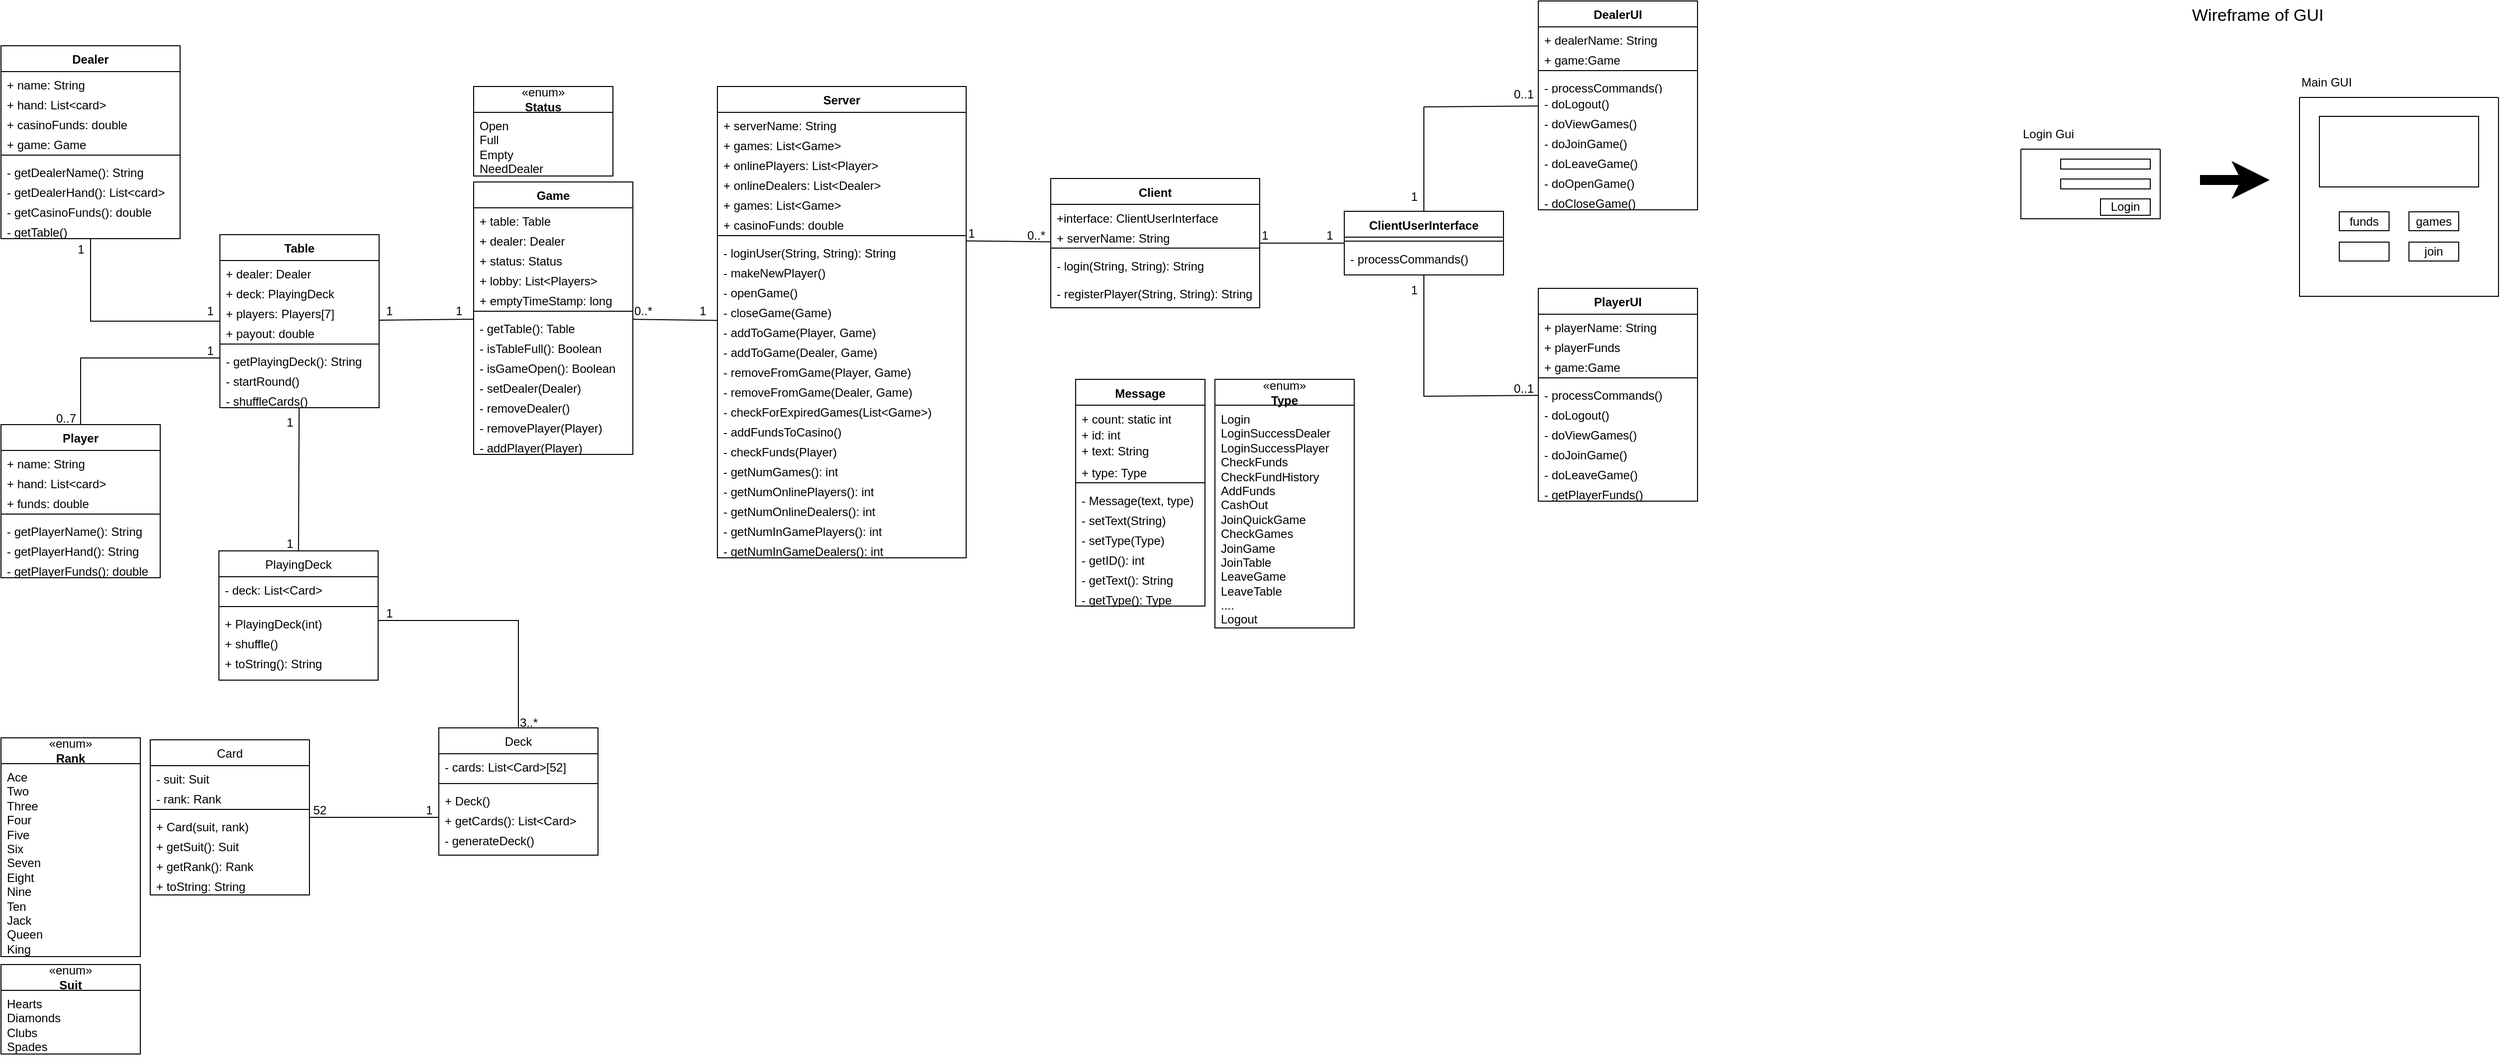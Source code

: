 <mxfile version="24.0.4" type="device">
  <diagram id="C5RBs43oDa-KdzZeNtuy" name="Page-1">
    <mxGraphModel dx="3645" dy="1137" grid="1" gridSize="10" guides="1" tooltips="1" connect="1" arrows="1" fold="1" page="1" pageScale="1" pageWidth="850" pageHeight="1100" math="0" shadow="0">
      <root>
        <mxCell id="WIyWlLk6GJQsqaUBKTNV-0" />
        <mxCell id="WIyWlLk6GJQsqaUBKTNV-1" parent="WIyWlLk6GJQsqaUBKTNV-0" />
        <mxCell id="zkfFHV4jXpPFQw0GAbJ--17" value="Card" style="swimlane;fontStyle=0;align=center;verticalAlign=top;childLayout=stackLayout;horizontal=1;startSize=26;horizontalStack=0;resizeParent=1;resizeLast=0;collapsible=1;marginBottom=0;rounded=0;shadow=0;strokeWidth=1;" parent="WIyWlLk6GJQsqaUBKTNV-1" vertex="1">
          <mxGeometry x="-700" y="754" width="160" height="156" as="geometry">
            <mxRectangle x="550" y="140" width="160" height="26" as="alternateBounds" />
          </mxGeometry>
        </mxCell>
        <mxCell id="zkfFHV4jXpPFQw0GAbJ--18" value="- suit: Suit" style="text;align=left;verticalAlign=top;spacingLeft=4;spacingRight=4;overflow=hidden;rotatable=0;points=[[0,0.5],[1,0.5]];portConstraint=eastwest;" parent="zkfFHV4jXpPFQw0GAbJ--17" vertex="1">
          <mxGeometry y="26" width="160" height="20" as="geometry" />
        </mxCell>
        <mxCell id="zkfFHV4jXpPFQw0GAbJ--19" value="- rank: Rank" style="text;align=left;verticalAlign=top;spacingLeft=4;spacingRight=4;overflow=hidden;rotatable=0;points=[[0,0.5],[1,0.5]];portConstraint=eastwest;rounded=0;shadow=0;html=0;" parent="zkfFHV4jXpPFQw0GAbJ--17" vertex="1">
          <mxGeometry y="46" width="160" height="20" as="geometry" />
        </mxCell>
        <mxCell id="zkfFHV4jXpPFQw0GAbJ--23" value="" style="line;html=1;strokeWidth=1;align=left;verticalAlign=middle;spacingTop=-1;spacingLeft=3;spacingRight=3;rotatable=0;labelPosition=right;points=[];portConstraint=eastwest;" parent="zkfFHV4jXpPFQw0GAbJ--17" vertex="1">
          <mxGeometry y="66" width="160" height="8" as="geometry" />
        </mxCell>
        <mxCell id="zkfFHV4jXpPFQw0GAbJ--24" value="+ Card(suit, rank)" style="text;align=left;verticalAlign=top;spacingLeft=4;spacingRight=4;overflow=hidden;rotatable=0;points=[[0,0.5],[1,0.5]];portConstraint=eastwest;" parent="zkfFHV4jXpPFQw0GAbJ--17" vertex="1">
          <mxGeometry y="74" width="160" height="20" as="geometry" />
        </mxCell>
        <mxCell id="zkfFHV4jXpPFQw0GAbJ--25" value="+ getSuit(): Suit" style="text;align=left;verticalAlign=top;spacingLeft=4;spacingRight=4;overflow=hidden;rotatable=0;points=[[0,0.5],[1,0.5]];portConstraint=eastwest;" parent="zkfFHV4jXpPFQw0GAbJ--17" vertex="1">
          <mxGeometry y="94" width="160" height="20" as="geometry" />
        </mxCell>
        <mxCell id="6o5lNxaK7wUjUm885sXz-1" value="+ getRank(): Rank" style="text;align=left;verticalAlign=top;spacingLeft=4;spacingRight=4;overflow=hidden;rotatable=0;points=[[0,0.5],[1,0.5]];portConstraint=eastwest;" parent="zkfFHV4jXpPFQw0GAbJ--17" vertex="1">
          <mxGeometry y="114" width="160" height="20" as="geometry" />
        </mxCell>
        <mxCell id="6o5lNxaK7wUjUm885sXz-2" value="+ toString: String" style="text;align=left;verticalAlign=top;spacingLeft=4;spacingRight=4;overflow=hidden;rotatable=0;points=[[0,0.5],[1,0.5]];portConstraint=eastwest;" parent="zkfFHV4jXpPFQw0GAbJ--17" vertex="1">
          <mxGeometry y="134" width="160" height="20" as="geometry" />
        </mxCell>
        <mxCell id="6o5lNxaK7wUjUm885sXz-3" value="Deck" style="swimlane;fontStyle=0;align=center;verticalAlign=top;childLayout=stackLayout;horizontal=1;startSize=26;horizontalStack=0;resizeParent=1;resizeLast=0;collapsible=1;marginBottom=0;rounded=0;shadow=0;strokeWidth=1;" parent="WIyWlLk6GJQsqaUBKTNV-1" vertex="1">
          <mxGeometry x="-410" y="742" width="160" height="128" as="geometry">
            <mxRectangle x="550" y="140" width="160" height="26" as="alternateBounds" />
          </mxGeometry>
        </mxCell>
        <mxCell id="6o5lNxaK7wUjUm885sXz-4" value="- cards: List&lt;Card&gt;[52]" style="text;align=left;verticalAlign=top;spacingLeft=4;spacingRight=4;overflow=hidden;rotatable=0;points=[[0,0.5],[1,0.5]];portConstraint=eastwest;" parent="6o5lNxaK7wUjUm885sXz-3" vertex="1">
          <mxGeometry y="26" width="160" height="26" as="geometry" />
        </mxCell>
        <mxCell id="6o5lNxaK7wUjUm885sXz-6" value="" style="line;html=1;strokeWidth=1;align=left;verticalAlign=middle;spacingTop=-1;spacingLeft=3;spacingRight=3;rotatable=0;labelPosition=right;points=[];portConstraint=eastwest;" parent="6o5lNxaK7wUjUm885sXz-3" vertex="1">
          <mxGeometry y="52" width="160" height="8" as="geometry" />
        </mxCell>
        <mxCell id="6o5lNxaK7wUjUm885sXz-7" value="+ Deck()" style="text;align=left;verticalAlign=top;spacingLeft=4;spacingRight=4;overflow=hidden;rotatable=0;points=[[0,0.5],[1,0.5]];portConstraint=eastwest;" parent="6o5lNxaK7wUjUm885sXz-3" vertex="1">
          <mxGeometry y="60" width="160" height="20" as="geometry" />
        </mxCell>
        <mxCell id="6o5lNxaK7wUjUm885sXz-8" value="+ getCards(): List&lt;Card&gt;" style="text;align=left;verticalAlign=top;spacingLeft=4;spacingRight=4;overflow=hidden;rotatable=0;points=[[0,0.5],[1,0.5]];portConstraint=eastwest;" parent="6o5lNxaK7wUjUm885sXz-3" vertex="1">
          <mxGeometry y="80" width="160" height="20" as="geometry" />
        </mxCell>
        <mxCell id="6o5lNxaK7wUjUm885sXz-11" value="- generateDeck()" style="text;align=left;verticalAlign=top;spacingLeft=4;spacingRight=4;overflow=hidden;rotatable=0;points=[[0,0.5],[1,0.5]];portConstraint=eastwest;" parent="6o5lNxaK7wUjUm885sXz-3" vertex="1">
          <mxGeometry y="100" width="160" height="20" as="geometry" />
        </mxCell>
        <mxCell id="6o5lNxaK7wUjUm885sXz-12" value="PlayingDeck" style="swimlane;fontStyle=0;align=center;verticalAlign=top;childLayout=stackLayout;horizontal=1;startSize=26;horizontalStack=0;resizeParent=1;resizeLast=0;collapsible=1;marginBottom=0;rounded=0;shadow=0;strokeWidth=1;" parent="WIyWlLk6GJQsqaUBKTNV-1" vertex="1">
          <mxGeometry x="-631" y="564" width="160" height="130" as="geometry">
            <mxRectangle x="550" y="140" width="160" height="26" as="alternateBounds" />
          </mxGeometry>
        </mxCell>
        <mxCell id="6o5lNxaK7wUjUm885sXz-13" value="- deck: List&lt;Card&gt;" style="text;align=left;verticalAlign=top;spacingLeft=4;spacingRight=4;overflow=hidden;rotatable=0;points=[[0,0.5],[1,0.5]];portConstraint=eastwest;" parent="6o5lNxaK7wUjUm885sXz-12" vertex="1">
          <mxGeometry y="26" width="160" height="26" as="geometry" />
        </mxCell>
        <mxCell id="6o5lNxaK7wUjUm885sXz-14" value="" style="line;html=1;strokeWidth=1;align=left;verticalAlign=middle;spacingTop=-1;spacingLeft=3;spacingRight=3;rotatable=0;labelPosition=right;points=[];portConstraint=eastwest;" parent="6o5lNxaK7wUjUm885sXz-12" vertex="1">
          <mxGeometry y="52" width="160" height="8" as="geometry" />
        </mxCell>
        <mxCell id="6o5lNxaK7wUjUm885sXz-15" value="+ PlayingDeck(int)" style="text;align=left;verticalAlign=top;spacingLeft=4;spacingRight=4;overflow=hidden;rotatable=0;points=[[0,0.5],[1,0.5]];portConstraint=eastwest;" parent="6o5lNxaK7wUjUm885sXz-12" vertex="1">
          <mxGeometry y="60" width="160" height="20" as="geometry" />
        </mxCell>
        <mxCell id="6o5lNxaK7wUjUm885sXz-16" value="+ shuffle()" style="text;align=left;verticalAlign=top;spacingLeft=4;spacingRight=4;overflow=hidden;rotatable=0;points=[[0,0.5],[1,0.5]];portConstraint=eastwest;" parent="6o5lNxaK7wUjUm885sXz-12" vertex="1">
          <mxGeometry y="80" width="160" height="20" as="geometry" />
        </mxCell>
        <mxCell id="6o5lNxaK7wUjUm885sXz-19" value="+ toString(): String" style="text;align=left;verticalAlign=top;spacingLeft=4;spacingRight=4;overflow=hidden;rotatable=0;points=[[0,0.5],[1,0.5]];portConstraint=eastwest;" parent="6o5lNxaK7wUjUm885sXz-12" vertex="1">
          <mxGeometry y="100" width="160" height="20" as="geometry" />
        </mxCell>
        <mxCell id="6o5lNxaK7wUjUm885sXz-20" value="" style="endArrow=none;html=1;rounded=0;entryX=0;entryY=0.5;entryDx=0;entryDy=0;" parent="WIyWlLk6GJQsqaUBKTNV-1" target="6o5lNxaK7wUjUm885sXz-8" edge="1">
          <mxGeometry width="50" height="50" relative="1" as="geometry">
            <mxPoint x="-540" y="832" as="sourcePoint" />
            <mxPoint x="-401" y="934" as="targetPoint" />
          </mxGeometry>
        </mxCell>
        <mxCell id="6o5lNxaK7wUjUm885sXz-21" value="" style="endArrow=none;html=1;rounded=0;exitX=0.5;exitY=0;exitDx=0;exitDy=0;entryX=1;entryY=0.5;entryDx=0;entryDy=0;" parent="WIyWlLk6GJQsqaUBKTNV-1" source="6o5lNxaK7wUjUm885sXz-3" target="6o5lNxaK7wUjUm885sXz-15" edge="1">
          <mxGeometry width="50" height="50" relative="1" as="geometry">
            <mxPoint x="-500" y="1114" as="sourcePoint" />
            <mxPoint x="-450" y="1064" as="targetPoint" />
            <Array as="points">
              <mxPoint x="-330" y="634" />
            </Array>
          </mxGeometry>
        </mxCell>
        <mxCell id="6o5lNxaK7wUjUm885sXz-22" value="52" style="text;html=1;align=center;verticalAlign=middle;resizable=0;points=[];autosize=1;strokeColor=none;fillColor=none;" parent="WIyWlLk6GJQsqaUBKTNV-1" vertex="1">
          <mxGeometry x="-550" y="810" width="40" height="30" as="geometry" />
        </mxCell>
        <mxCell id="6o5lNxaK7wUjUm885sXz-24" value="1" style="text;html=1;align=center;verticalAlign=middle;resizable=0;points=[];autosize=1;strokeColor=none;fillColor=none;" parent="WIyWlLk6GJQsqaUBKTNV-1" vertex="1">
          <mxGeometry x="-435" y="810" width="30" height="30" as="geometry" />
        </mxCell>
        <mxCell id="6o5lNxaK7wUjUm885sXz-25" value="3..*" style="text;html=1;align=center;verticalAlign=middle;resizable=0;points=[];autosize=1;strokeColor=none;fillColor=none;" parent="WIyWlLk6GJQsqaUBKTNV-1" vertex="1">
          <mxGeometry x="-340" y="722" width="40" height="30" as="geometry" />
        </mxCell>
        <mxCell id="6o5lNxaK7wUjUm885sXz-31" value="«enum»&lt;br&gt;&lt;b&gt;Suit&lt;/b&gt;" style="swimlane;fontStyle=0;childLayout=stackLayout;horizontal=1;startSize=26;fillColor=none;horizontalStack=0;resizeParent=1;resizeParentMax=0;resizeLast=0;collapsible=1;marginBottom=0;whiteSpace=wrap;html=1;" parent="WIyWlLk6GJQsqaUBKTNV-1" vertex="1">
          <mxGeometry x="-850" y="980" width="140" height="90" as="geometry" />
        </mxCell>
        <mxCell id="6o5lNxaK7wUjUm885sXz-32" value="Hearts&lt;div&gt;Diamonds&lt;/div&gt;&lt;div&gt;Clubs&lt;/div&gt;&lt;div&gt;Spades&lt;/div&gt;" style="text;strokeColor=none;fillColor=none;align=left;verticalAlign=top;spacingLeft=4;spacingRight=4;overflow=hidden;rotatable=0;points=[[0,0.5],[1,0.5]];portConstraint=eastwest;whiteSpace=wrap;html=1;" parent="6o5lNxaK7wUjUm885sXz-31" vertex="1">
          <mxGeometry y="26" width="140" height="64" as="geometry" />
        </mxCell>
        <mxCell id="6o5lNxaK7wUjUm885sXz-38" value="«enum»&lt;br&gt;&lt;b&gt;Rank&lt;/b&gt;" style="swimlane;fontStyle=0;childLayout=stackLayout;horizontal=1;startSize=26;fillColor=none;horizontalStack=0;resizeParent=1;resizeParentMax=0;resizeLast=0;collapsible=1;marginBottom=0;whiteSpace=wrap;html=1;" parent="WIyWlLk6GJQsqaUBKTNV-1" vertex="1">
          <mxGeometry x="-850" y="752" width="140" height="220" as="geometry" />
        </mxCell>
        <mxCell id="6o5lNxaK7wUjUm885sXz-39" value="Ace&lt;div&gt;Two&lt;/div&gt;&lt;div&gt;Three&lt;/div&gt;&lt;div&gt;Four&lt;/div&gt;&lt;div&gt;Five&lt;/div&gt;&lt;div&gt;Six&lt;br&gt;Seven&lt;/div&gt;&lt;div&gt;Eight&lt;/div&gt;&lt;div&gt;Nine&lt;/div&gt;&lt;div&gt;Ten&lt;br&gt;Jack&lt;/div&gt;&lt;div&gt;Queen&lt;/div&gt;&lt;div&gt;King&lt;/div&gt;" style="text;strokeColor=none;fillColor=none;align=left;verticalAlign=top;spacingLeft=4;spacingRight=4;overflow=hidden;rotatable=0;points=[[0,0.5],[1,0.5]];portConstraint=eastwest;whiteSpace=wrap;html=1;" parent="6o5lNxaK7wUjUm885sXz-38" vertex="1">
          <mxGeometry y="26" width="140" height="194" as="geometry" />
        </mxCell>
        <mxCell id="25FSnjGsm6-ad1ipnzap-24" value="PlayerUI" style="swimlane;fontStyle=1;align=center;verticalAlign=top;childLayout=stackLayout;horizontal=1;startSize=26;horizontalStack=0;resizeParent=1;resizeParentMax=0;resizeLast=0;collapsible=1;marginBottom=0;whiteSpace=wrap;html=1;" parent="WIyWlLk6GJQsqaUBKTNV-1" vertex="1">
          <mxGeometry x="695" y="300" width="160" height="214" as="geometry" />
        </mxCell>
        <mxCell id="25FSnjGsm6-ad1ipnzap-25" value="+ playerName: String" style="text;strokeColor=none;fillColor=none;align=left;verticalAlign=top;spacingLeft=4;spacingRight=4;overflow=hidden;rotatable=0;points=[[0,0.5],[1,0.5]];portConstraint=eastwest;whiteSpace=wrap;html=1;" parent="25FSnjGsm6-ad1ipnzap-24" vertex="1">
          <mxGeometry y="26" width="160" height="20" as="geometry" />
        </mxCell>
        <mxCell id="25FSnjGsm6-ad1ipnzap-26" value="+ playerFunds" style="text;strokeColor=none;fillColor=none;align=left;verticalAlign=top;spacingLeft=4;spacingRight=4;overflow=hidden;rotatable=0;points=[[0,0.5],[1,0.5]];portConstraint=eastwest;whiteSpace=wrap;html=1;" parent="25FSnjGsm6-ad1ipnzap-24" vertex="1">
          <mxGeometry y="46" width="160" height="20" as="geometry" />
        </mxCell>
        <mxCell id="25FSnjGsm6-ad1ipnzap-87" value="+ game:Game" style="text;strokeColor=none;fillColor=none;align=left;verticalAlign=top;spacingLeft=4;spacingRight=4;overflow=hidden;rotatable=0;points=[[0,0.5],[1,0.5]];portConstraint=eastwest;whiteSpace=wrap;html=1;" parent="25FSnjGsm6-ad1ipnzap-24" vertex="1">
          <mxGeometry y="66" width="160" height="20" as="geometry" />
        </mxCell>
        <mxCell id="25FSnjGsm6-ad1ipnzap-27" value="" style="line;strokeWidth=1;fillColor=none;align=left;verticalAlign=middle;spacingTop=-1;spacingLeft=3;spacingRight=3;rotatable=0;labelPosition=right;points=[];portConstraint=eastwest;strokeColor=inherit;" parent="25FSnjGsm6-ad1ipnzap-24" vertex="1">
          <mxGeometry y="86" width="160" height="8" as="geometry" />
        </mxCell>
        <mxCell id="25FSnjGsm6-ad1ipnzap-95" value="- processCommands()" style="text;strokeColor=none;fillColor=none;align=left;verticalAlign=top;spacingLeft=4;spacingRight=4;overflow=hidden;rotatable=0;points=[[0,0.5],[1,0.5]];portConstraint=eastwest;whiteSpace=wrap;html=1;" parent="25FSnjGsm6-ad1ipnzap-24" vertex="1">
          <mxGeometry y="94" width="160" height="20" as="geometry" />
        </mxCell>
        <mxCell id="25FSnjGsm6-ad1ipnzap-106" value="- doLogout()" style="text;strokeColor=none;fillColor=none;align=left;verticalAlign=top;spacingLeft=4;spacingRight=4;overflow=hidden;rotatable=0;points=[[0,0.5],[1,0.5]];portConstraint=eastwest;whiteSpace=wrap;html=1;" parent="25FSnjGsm6-ad1ipnzap-24" vertex="1">
          <mxGeometry y="114" width="160" height="20" as="geometry" />
        </mxCell>
        <mxCell id="25FSnjGsm6-ad1ipnzap-108" value="- doViewGames()" style="text;strokeColor=none;fillColor=none;align=left;verticalAlign=top;spacingLeft=4;spacingRight=4;overflow=hidden;rotatable=0;points=[[0,0.5],[1,0.5]];portConstraint=eastwest;whiteSpace=wrap;html=1;" parent="25FSnjGsm6-ad1ipnzap-24" vertex="1">
          <mxGeometry y="134" width="160" height="20" as="geometry" />
        </mxCell>
        <mxCell id="25FSnjGsm6-ad1ipnzap-107" value="- doJoinGame()" style="text;strokeColor=none;fillColor=none;align=left;verticalAlign=top;spacingLeft=4;spacingRight=4;overflow=hidden;rotatable=0;points=[[0,0.5],[1,0.5]];portConstraint=eastwest;whiteSpace=wrap;html=1;" parent="25FSnjGsm6-ad1ipnzap-24" vertex="1">
          <mxGeometry y="154" width="160" height="20" as="geometry" />
        </mxCell>
        <mxCell id="ba3xf4O61TaJ88c0jkJf-0" value="- doLeaveGame()" style="text;strokeColor=none;fillColor=none;align=left;verticalAlign=top;spacingLeft=4;spacingRight=4;overflow=hidden;rotatable=0;points=[[0,0.5],[1,0.5]];portConstraint=eastwest;whiteSpace=wrap;html=1;" vertex="1" parent="25FSnjGsm6-ad1ipnzap-24">
          <mxGeometry y="174" width="160" height="20" as="geometry" />
        </mxCell>
        <mxCell id="25FSnjGsm6-ad1ipnzap-109" value="- getPlayerFunds()" style="text;strokeColor=none;fillColor=none;align=left;verticalAlign=top;spacingLeft=4;spacingRight=4;overflow=hidden;rotatable=0;points=[[0,0.5],[1,0.5]];portConstraint=eastwest;whiteSpace=wrap;html=1;" parent="25FSnjGsm6-ad1ipnzap-24" vertex="1">
          <mxGeometry y="194" width="160" height="20" as="geometry" />
        </mxCell>
        <mxCell id="25FSnjGsm6-ad1ipnzap-29" value="DealerUI" style="swimlane;fontStyle=1;align=center;verticalAlign=top;childLayout=stackLayout;horizontal=1;startSize=26;horizontalStack=0;resizeParent=1;resizeParentMax=0;resizeLast=0;collapsible=1;marginBottom=0;whiteSpace=wrap;html=1;" parent="WIyWlLk6GJQsqaUBKTNV-1" vertex="1">
          <mxGeometry x="695" y="11" width="160" height="210" as="geometry" />
        </mxCell>
        <mxCell id="25FSnjGsm6-ad1ipnzap-30" value="+ dealerName: String" style="text;strokeColor=none;fillColor=none;align=left;verticalAlign=top;spacingLeft=4;spacingRight=4;overflow=hidden;rotatable=0;points=[[0,0.5],[1,0.5]];portConstraint=eastwest;whiteSpace=wrap;html=1;" parent="25FSnjGsm6-ad1ipnzap-29" vertex="1">
          <mxGeometry y="26" width="160" height="20" as="geometry" />
        </mxCell>
        <mxCell id="25FSnjGsm6-ad1ipnzap-93" value="+ game:Game" style="text;strokeColor=none;fillColor=none;align=left;verticalAlign=top;spacingLeft=4;spacingRight=4;overflow=hidden;rotatable=0;points=[[0,0.5],[1,0.5]];portConstraint=eastwest;whiteSpace=wrap;html=1;" parent="25FSnjGsm6-ad1ipnzap-29" vertex="1">
          <mxGeometry y="46" width="160" height="20" as="geometry" />
        </mxCell>
        <mxCell id="25FSnjGsm6-ad1ipnzap-32" value="" style="line;strokeWidth=1;fillColor=none;align=left;verticalAlign=middle;spacingTop=-1;spacingLeft=3;spacingRight=3;rotatable=0;labelPosition=right;points=[];portConstraint=eastwest;strokeColor=inherit;" parent="25FSnjGsm6-ad1ipnzap-29" vertex="1">
          <mxGeometry y="66" width="160" height="8" as="geometry" />
        </mxCell>
        <mxCell id="25FSnjGsm6-ad1ipnzap-94" value="- processCommands()" style="text;strokeColor=none;fillColor=none;align=left;verticalAlign=top;spacingLeft=4;spacingRight=4;overflow=hidden;rotatable=0;points=[[0,0.5],[1,0.5]];portConstraint=eastwest;whiteSpace=wrap;html=1;" parent="25FSnjGsm6-ad1ipnzap-29" vertex="1">
          <mxGeometry y="74" width="160" height="16" as="geometry" />
        </mxCell>
        <mxCell id="25FSnjGsm6-ad1ipnzap-97" value="- doLogout()" style="text;strokeColor=none;fillColor=none;align=left;verticalAlign=top;spacingLeft=4;spacingRight=4;overflow=hidden;rotatable=0;points=[[0,0.5],[1,0.5]];portConstraint=eastwest;whiteSpace=wrap;html=1;" parent="25FSnjGsm6-ad1ipnzap-29" vertex="1">
          <mxGeometry y="90" width="160" height="20" as="geometry" />
        </mxCell>
        <mxCell id="25FSnjGsm6-ad1ipnzap-101" value="- doViewGames()" style="text;strokeColor=none;fillColor=none;align=left;verticalAlign=top;spacingLeft=4;spacingRight=4;overflow=hidden;rotatable=0;points=[[0,0.5],[1,0.5]];portConstraint=eastwest;whiteSpace=wrap;html=1;" parent="25FSnjGsm6-ad1ipnzap-29" vertex="1">
          <mxGeometry y="110" width="160" height="20" as="geometry" />
        </mxCell>
        <mxCell id="25FSnjGsm6-ad1ipnzap-102" value="- doJoinGame()" style="text;strokeColor=none;fillColor=none;align=left;verticalAlign=top;spacingLeft=4;spacingRight=4;overflow=hidden;rotatable=0;points=[[0,0.5],[1,0.5]];portConstraint=eastwest;whiteSpace=wrap;html=1;" parent="25FSnjGsm6-ad1ipnzap-29" vertex="1">
          <mxGeometry y="130" width="160" height="20" as="geometry" />
        </mxCell>
        <mxCell id="25FSnjGsm6-ad1ipnzap-103" value="- doLeaveGame()" style="text;strokeColor=none;fillColor=none;align=left;verticalAlign=top;spacingLeft=4;spacingRight=4;overflow=hidden;rotatable=0;points=[[0,0.5],[1,0.5]];portConstraint=eastwest;whiteSpace=wrap;html=1;" parent="25FSnjGsm6-ad1ipnzap-29" vertex="1">
          <mxGeometry y="150" width="160" height="20" as="geometry" />
        </mxCell>
        <mxCell id="25FSnjGsm6-ad1ipnzap-104" value="- doOpenGame()" style="text;strokeColor=none;fillColor=none;align=left;verticalAlign=top;spacingLeft=4;spacingRight=4;overflow=hidden;rotatable=0;points=[[0,0.5],[1,0.5]];portConstraint=eastwest;whiteSpace=wrap;html=1;" parent="25FSnjGsm6-ad1ipnzap-29" vertex="1">
          <mxGeometry y="170" width="160" height="20" as="geometry" />
        </mxCell>
        <mxCell id="25FSnjGsm6-ad1ipnzap-105" value="- doCloseGame()" style="text;strokeColor=none;fillColor=none;align=left;verticalAlign=top;spacingLeft=4;spacingRight=4;overflow=hidden;rotatable=0;points=[[0,0.5],[1,0.5]];portConstraint=eastwest;whiteSpace=wrap;html=1;" parent="25FSnjGsm6-ad1ipnzap-29" vertex="1">
          <mxGeometry y="190" width="160" height="20" as="geometry" />
        </mxCell>
        <mxCell id="25FSnjGsm6-ad1ipnzap-34" value="Message" style="swimlane;fontStyle=1;align=center;verticalAlign=top;childLayout=stackLayout;horizontal=1;startSize=26;horizontalStack=0;resizeParent=1;resizeParentMax=0;resizeLast=0;collapsible=1;marginBottom=0;whiteSpace=wrap;html=1;" parent="WIyWlLk6GJQsqaUBKTNV-1" vertex="1">
          <mxGeometry x="230" y="391.5" width="130" height="228" as="geometry" />
        </mxCell>
        <mxCell id="25FSnjGsm6-ad1ipnzap-35" value="+ count: static int" style="text;strokeColor=none;fillColor=none;align=left;verticalAlign=top;spacingLeft=4;spacingRight=4;overflow=hidden;rotatable=0;points=[[0,0.5],[1,0.5]];portConstraint=eastwest;whiteSpace=wrap;html=1;" parent="25FSnjGsm6-ad1ipnzap-34" vertex="1">
          <mxGeometry y="26" width="130" height="16" as="geometry" />
        </mxCell>
        <mxCell id="25FSnjGsm6-ad1ipnzap-36" value="+ id: int" style="text;strokeColor=none;fillColor=none;align=left;verticalAlign=top;spacingLeft=4;spacingRight=4;overflow=hidden;rotatable=0;points=[[0,0.5],[1,0.5]];portConstraint=eastwest;whiteSpace=wrap;html=1;" parent="25FSnjGsm6-ad1ipnzap-34" vertex="1">
          <mxGeometry y="42" width="130" height="16" as="geometry" />
        </mxCell>
        <mxCell id="25FSnjGsm6-ad1ipnzap-39" value="+ text: String" style="text;strokeColor=none;fillColor=none;align=left;verticalAlign=top;spacingLeft=4;spacingRight=4;overflow=hidden;rotatable=0;points=[[0,0.5],[1,0.5]];portConstraint=eastwest;whiteSpace=wrap;html=1;" parent="25FSnjGsm6-ad1ipnzap-34" vertex="1">
          <mxGeometry y="58" width="130" height="22" as="geometry" />
        </mxCell>
        <mxCell id="25FSnjGsm6-ad1ipnzap-40" value="+ type: Type" style="text;strokeColor=none;fillColor=none;align=left;verticalAlign=top;spacingLeft=4;spacingRight=4;overflow=hidden;rotatable=0;points=[[0,0.5],[1,0.5]];portConstraint=eastwest;whiteSpace=wrap;html=1;" parent="25FSnjGsm6-ad1ipnzap-34" vertex="1">
          <mxGeometry y="80" width="130" height="20" as="geometry" />
        </mxCell>
        <mxCell id="25FSnjGsm6-ad1ipnzap-37" value="" style="line;strokeWidth=1;fillColor=none;align=left;verticalAlign=middle;spacingTop=-1;spacingLeft=3;spacingRight=3;rotatable=0;labelPosition=right;points=[];portConstraint=eastwest;strokeColor=inherit;" parent="25FSnjGsm6-ad1ipnzap-34" vertex="1">
          <mxGeometry y="100" width="130" height="8" as="geometry" />
        </mxCell>
        <mxCell id="25FSnjGsm6-ad1ipnzap-38" value="- Message(text, type)" style="text;strokeColor=none;fillColor=none;align=left;verticalAlign=top;spacingLeft=4;spacingRight=4;overflow=hidden;rotatable=0;points=[[0,0.5],[1,0.5]];portConstraint=eastwest;whiteSpace=wrap;html=1;" parent="25FSnjGsm6-ad1ipnzap-34" vertex="1">
          <mxGeometry y="108" width="130" height="20" as="geometry" />
        </mxCell>
        <mxCell id="ALCsIRu6_jlAq7WgqtGY-56" value="- setText(String)" style="text;strokeColor=none;fillColor=none;align=left;verticalAlign=top;spacingLeft=4;spacingRight=4;overflow=hidden;rotatable=0;points=[[0,0.5],[1,0.5]];portConstraint=eastwest;whiteSpace=wrap;html=1;" parent="25FSnjGsm6-ad1ipnzap-34" vertex="1">
          <mxGeometry y="128" width="130" height="20" as="geometry" />
        </mxCell>
        <mxCell id="ALCsIRu6_jlAq7WgqtGY-57" value="&lt;div&gt;- setType(&lt;span style=&quot;background-color: initial;&quot;&gt;Type&lt;/span&gt;&lt;span style=&quot;background-color: initial;&quot;&gt;)&lt;/span&gt;&lt;/div&gt;" style="text;strokeColor=none;fillColor=none;align=left;verticalAlign=top;spacingLeft=4;spacingRight=4;overflow=hidden;rotatable=0;points=[[0,0.5],[1,0.5]];portConstraint=eastwest;whiteSpace=wrap;html=1;" parent="25FSnjGsm6-ad1ipnzap-34" vertex="1">
          <mxGeometry y="148" width="130" height="20" as="geometry" />
        </mxCell>
        <mxCell id="25FSnjGsm6-ad1ipnzap-43" value="- getID(): int&lt;div&gt;&lt;span style=&quot;color: rgba(0, 0, 0, 0); font-family: monospace; font-size: 0px; text-wrap: nowrap;&quot;&gt;%3CmxGraphModel%3E%3Croot%3E%3CmxCell%20id%3D%220%22%2F%3E%3CmxCell%20id%3D%221%22%20parent%3D%220%22%2F%3E%3CmxCell%20id%3D%222%22%20value%3D%22-%20getText()%3A%20String%22%20style%3D%22text%3BstrokeColor%3Dnone%3BfillColor%3Dnone%3Balign%3Dleft%3BverticalAlign%3Dtop%3BspacingLeft%3D4%3BspacingRight%3D4%3Boverflow%3Dhidden%3Brotatable%3D0%3Bpoints%3D%5B%5B0%2C0.5%5D%2C%5B1%2C0.5%5D%5D%3BportConstraint%3Deastwest%3BwhiteSpace%3Dwrap%3Bhtml%3D1%3B%22%20vertex%3D%221%22%20parent%3D%221%22%3E%3CmxGeometry%20x%3D%221080%22%20y%3D%22458%22%20width%3D%22160%22%20height%3D%2220%22%20as%3D%22geometry%22%2F%3E%3C%2FmxCell%3E%3C%2Froot%3E%3C%2FmxGraphModel%3E&lt;/span&gt;&lt;br&gt;&lt;/div&gt;" style="text;strokeColor=none;fillColor=none;align=left;verticalAlign=top;spacingLeft=4;spacingRight=4;overflow=hidden;rotatable=0;points=[[0,0.5],[1,0.5]];portConstraint=eastwest;whiteSpace=wrap;html=1;" parent="25FSnjGsm6-ad1ipnzap-34" vertex="1">
          <mxGeometry y="168" width="130" height="20" as="geometry" />
        </mxCell>
        <mxCell id="25FSnjGsm6-ad1ipnzap-42" value="- getText(): String" style="text;strokeColor=none;fillColor=none;align=left;verticalAlign=top;spacingLeft=4;spacingRight=4;overflow=hidden;rotatable=0;points=[[0,0.5],[1,0.5]];portConstraint=eastwest;whiteSpace=wrap;html=1;" parent="25FSnjGsm6-ad1ipnzap-34" vertex="1">
          <mxGeometry y="188" width="130" height="20" as="geometry" />
        </mxCell>
        <mxCell id="25FSnjGsm6-ad1ipnzap-44" value="&lt;div&gt;- getType(): Type&lt;/div&gt;" style="text;strokeColor=none;fillColor=none;align=left;verticalAlign=top;spacingLeft=4;spacingRight=4;overflow=hidden;rotatable=0;points=[[0,0.5],[1,0.5]];portConstraint=eastwest;whiteSpace=wrap;html=1;" parent="25FSnjGsm6-ad1ipnzap-34" vertex="1">
          <mxGeometry y="208" width="130" height="20" as="geometry" />
        </mxCell>
        <mxCell id="25FSnjGsm6-ad1ipnzap-45" value="Server" style="swimlane;fontStyle=1;align=center;verticalAlign=top;childLayout=stackLayout;horizontal=1;startSize=26;horizontalStack=0;resizeParent=1;resizeParentMax=0;resizeLast=0;collapsible=1;marginBottom=0;whiteSpace=wrap;html=1;" parent="WIyWlLk6GJQsqaUBKTNV-1" vertex="1">
          <mxGeometry x="-130" y="97" width="250" height="474" as="geometry" />
        </mxCell>
        <mxCell id="25FSnjGsm6-ad1ipnzap-46" value="+ serverName: String" style="text;strokeColor=none;fillColor=none;align=left;verticalAlign=top;spacingLeft=4;spacingRight=4;overflow=hidden;rotatable=0;points=[[0,0.5],[1,0.5]];portConstraint=eastwest;whiteSpace=wrap;html=1;" parent="25FSnjGsm6-ad1ipnzap-45" vertex="1">
          <mxGeometry y="26" width="250" height="20" as="geometry" />
        </mxCell>
        <mxCell id="25FSnjGsm6-ad1ipnzap-47" value="+ games: List&amp;lt;Game&amp;gt;" style="text;strokeColor=none;fillColor=none;align=left;verticalAlign=top;spacingLeft=4;spacingRight=4;overflow=hidden;rotatable=0;points=[[0,0.5],[1,0.5]];portConstraint=eastwest;whiteSpace=wrap;html=1;" parent="25FSnjGsm6-ad1ipnzap-45" vertex="1">
          <mxGeometry y="46" width="250" height="20" as="geometry" />
        </mxCell>
        <mxCell id="25FSnjGsm6-ad1ipnzap-70" value="+ onlinePlayers: List&amp;lt;Player&amp;gt;" style="text;strokeColor=none;fillColor=none;align=left;verticalAlign=top;spacingLeft=4;spacingRight=4;overflow=hidden;rotatable=0;points=[[0,0.5],[1,0.5]];portConstraint=eastwest;whiteSpace=wrap;html=1;" parent="25FSnjGsm6-ad1ipnzap-45" vertex="1">
          <mxGeometry y="66" width="250" height="20" as="geometry" />
        </mxCell>
        <mxCell id="25FSnjGsm6-ad1ipnzap-71" value="+ onlineDealers: List&amp;lt;Dealer&amp;gt;" style="text;strokeColor=none;fillColor=none;align=left;verticalAlign=top;spacingLeft=4;spacingRight=4;overflow=hidden;rotatable=0;points=[[0,0.5],[1,0.5]];portConstraint=eastwest;whiteSpace=wrap;html=1;" parent="25FSnjGsm6-ad1ipnzap-45" vertex="1">
          <mxGeometry y="86" width="250" height="20" as="geometry" />
        </mxCell>
        <mxCell id="25FSnjGsm6-ad1ipnzap-73" value="+ games: List&amp;lt;Game&amp;gt;" style="text;strokeColor=none;fillColor=none;align=left;verticalAlign=top;spacingLeft=4;spacingRight=4;overflow=hidden;rotatable=0;points=[[0,0.5],[1,0.5]];portConstraint=eastwest;whiteSpace=wrap;html=1;" parent="25FSnjGsm6-ad1ipnzap-45" vertex="1">
          <mxGeometry y="106" width="250" height="20" as="geometry" />
        </mxCell>
        <mxCell id="25FSnjGsm6-ad1ipnzap-74" value="+ casinoFunds: double" style="text;strokeColor=none;fillColor=none;align=left;verticalAlign=top;spacingLeft=4;spacingRight=4;overflow=hidden;rotatable=0;points=[[0,0.5],[1,0.5]];portConstraint=eastwest;whiteSpace=wrap;html=1;" parent="25FSnjGsm6-ad1ipnzap-45" vertex="1">
          <mxGeometry y="126" width="250" height="20" as="geometry" />
        </mxCell>
        <mxCell id="25FSnjGsm6-ad1ipnzap-48" value="" style="line;strokeWidth=1;fillColor=none;align=left;verticalAlign=middle;spacingTop=-1;spacingLeft=3;spacingRight=3;rotatable=0;labelPosition=right;points=[];portConstraint=eastwest;strokeColor=inherit;" parent="25FSnjGsm6-ad1ipnzap-45" vertex="1">
          <mxGeometry y="146" width="250" height="8" as="geometry" />
        </mxCell>
        <mxCell id="25FSnjGsm6-ad1ipnzap-118" value="- loginUser(String, String): String" style="text;strokeColor=none;fillColor=none;align=left;verticalAlign=top;spacingLeft=4;spacingRight=4;overflow=hidden;rotatable=0;points=[[0,0.5],[1,0.5]];portConstraint=eastwest;whiteSpace=wrap;html=1;" parent="25FSnjGsm6-ad1ipnzap-45" vertex="1">
          <mxGeometry y="154" width="250" height="20" as="geometry" />
        </mxCell>
        <mxCell id="25FSnjGsm6-ad1ipnzap-112" value="- makeNewPlayer()" style="text;strokeColor=none;fillColor=none;align=left;verticalAlign=top;spacingLeft=4;spacingRight=4;overflow=hidden;rotatable=0;points=[[0,0.5],[1,0.5]];portConstraint=eastwest;whiteSpace=wrap;html=1;" parent="25FSnjGsm6-ad1ipnzap-45" vertex="1">
          <mxGeometry y="174" width="250" height="20" as="geometry" />
        </mxCell>
        <mxCell id="25FSnjGsm6-ad1ipnzap-72" value="- openGame()" style="text;strokeColor=none;fillColor=none;align=left;verticalAlign=top;spacingLeft=4;spacingRight=4;overflow=hidden;rotatable=0;points=[[0,0.5],[1,0.5]];portConstraint=eastwest;whiteSpace=wrap;html=1;" parent="25FSnjGsm6-ad1ipnzap-45" vertex="1">
          <mxGeometry y="194" width="250" height="20" as="geometry" />
        </mxCell>
        <mxCell id="25FSnjGsm6-ad1ipnzap-49" value="- closeGame(Game)" style="text;strokeColor=none;fillColor=none;align=left;verticalAlign=top;spacingLeft=4;spacingRight=4;overflow=hidden;rotatable=0;points=[[0,0.5],[1,0.5]];portConstraint=eastwest;whiteSpace=wrap;html=1;" parent="25FSnjGsm6-ad1ipnzap-45" vertex="1">
          <mxGeometry y="214" width="250" height="20" as="geometry" />
        </mxCell>
        <mxCell id="25FSnjGsm6-ad1ipnzap-115" value="- addToGame(Player, Game)" style="text;strokeColor=none;fillColor=none;align=left;verticalAlign=top;spacingLeft=4;spacingRight=4;overflow=hidden;rotatable=0;points=[[0,0.5],[1,0.5]];portConstraint=eastwest;whiteSpace=wrap;html=1;" parent="25FSnjGsm6-ad1ipnzap-45" vertex="1">
          <mxGeometry y="234" width="250" height="20" as="geometry" />
        </mxCell>
        <mxCell id="ba3xf4O61TaJ88c0jkJf-80" value="- addToGame(Dealer, Game)" style="text;strokeColor=none;fillColor=none;align=left;verticalAlign=top;spacingLeft=4;spacingRight=4;overflow=hidden;rotatable=0;points=[[0,0.5],[1,0.5]];portConstraint=eastwest;whiteSpace=wrap;html=1;" vertex="1" parent="25FSnjGsm6-ad1ipnzap-45">
          <mxGeometry y="254" width="250" height="20" as="geometry" />
        </mxCell>
        <mxCell id="25FSnjGsm6-ad1ipnzap-116" value="- removeFromGame(Player, Game)" style="text;strokeColor=none;fillColor=none;align=left;verticalAlign=top;spacingLeft=4;spacingRight=4;overflow=hidden;rotatable=0;points=[[0,0.5],[1,0.5]];portConstraint=eastwest;whiteSpace=wrap;html=1;" parent="25FSnjGsm6-ad1ipnzap-45" vertex="1">
          <mxGeometry y="274" width="250" height="20" as="geometry" />
        </mxCell>
        <mxCell id="ba3xf4O61TaJ88c0jkJf-81" value="- removeFromGame(Dealer, Game)" style="text;strokeColor=none;fillColor=none;align=left;verticalAlign=top;spacingLeft=4;spacingRight=4;overflow=hidden;rotatable=0;points=[[0,0.5],[1,0.5]];portConstraint=eastwest;whiteSpace=wrap;html=1;" vertex="1" parent="25FSnjGsm6-ad1ipnzap-45">
          <mxGeometry y="294" width="250" height="20" as="geometry" />
        </mxCell>
        <mxCell id="ALCsIRu6_jlAq7WgqtGY-20" value="- checkForExpiredGames(List&amp;lt;Game&amp;gt;)" style="text;strokeColor=none;fillColor=none;align=left;verticalAlign=top;spacingLeft=4;spacingRight=4;overflow=hidden;rotatable=0;points=[[0,0.5],[1,0.5]];portConstraint=eastwest;whiteSpace=wrap;html=1;" parent="25FSnjGsm6-ad1ipnzap-45" vertex="1">
          <mxGeometry y="314" width="250" height="20" as="geometry" />
        </mxCell>
        <mxCell id="25FSnjGsm6-ad1ipnzap-117" value="- addFundsToCasino()" style="text;strokeColor=none;fillColor=none;align=left;verticalAlign=top;spacingLeft=4;spacingRight=4;overflow=hidden;rotatable=0;points=[[0,0.5],[1,0.5]];portConstraint=eastwest;whiteSpace=wrap;html=1;" parent="25FSnjGsm6-ad1ipnzap-45" vertex="1">
          <mxGeometry y="334" width="250" height="20" as="geometry" />
        </mxCell>
        <mxCell id="eA9OWDYD0pS05RsxkFn5-7" value="- checkFunds(Player)" style="text;strokeColor=none;fillColor=none;align=left;verticalAlign=top;spacingLeft=4;spacingRight=4;overflow=hidden;rotatable=0;points=[[0,0.5],[1,0.5]];portConstraint=eastwest;whiteSpace=wrap;html=1;" parent="25FSnjGsm6-ad1ipnzap-45" vertex="1">
          <mxGeometry y="354" width="250" height="20" as="geometry" />
        </mxCell>
        <mxCell id="25FSnjGsm6-ad1ipnzap-114" value="- getNumGames(): int" style="text;strokeColor=none;fillColor=none;align=left;verticalAlign=top;spacingLeft=4;spacingRight=4;overflow=hidden;rotatable=0;points=[[0,0.5],[1,0.5]];portConstraint=eastwest;whiteSpace=wrap;html=1;" parent="25FSnjGsm6-ad1ipnzap-45" vertex="1">
          <mxGeometry y="374" width="250" height="20" as="geometry" />
        </mxCell>
        <mxCell id="25FSnjGsm6-ad1ipnzap-111" value="- getNumOnlinePlayers(): int" style="text;strokeColor=none;fillColor=none;align=left;verticalAlign=top;spacingLeft=4;spacingRight=4;overflow=hidden;rotatable=0;points=[[0,0.5],[1,0.5]];portConstraint=eastwest;whiteSpace=wrap;html=1;" parent="25FSnjGsm6-ad1ipnzap-45" vertex="1">
          <mxGeometry y="394" width="250" height="20" as="geometry" />
        </mxCell>
        <mxCell id="25FSnjGsm6-ad1ipnzap-113" value="- getNumOnlineDealers(): int" style="text;strokeColor=none;fillColor=none;align=left;verticalAlign=top;spacingLeft=4;spacingRight=4;overflow=hidden;rotatable=0;points=[[0,0.5],[1,0.5]];portConstraint=eastwest;whiteSpace=wrap;html=1;" parent="25FSnjGsm6-ad1ipnzap-45" vertex="1">
          <mxGeometry y="414" width="250" height="20" as="geometry" />
        </mxCell>
        <mxCell id="ALCsIRu6_jlAq7WgqtGY-24" value="- getNumInGamePlayers(): int" style="text;strokeColor=none;fillColor=none;align=left;verticalAlign=top;spacingLeft=4;spacingRight=4;overflow=hidden;rotatable=0;points=[[0,0.5],[1,0.5]];portConstraint=eastwest;whiteSpace=wrap;html=1;" parent="25FSnjGsm6-ad1ipnzap-45" vertex="1">
          <mxGeometry y="434" width="250" height="20" as="geometry" />
        </mxCell>
        <mxCell id="ALCsIRu6_jlAq7WgqtGY-25" value="- getNumInGameDealers(): int" style="text;strokeColor=none;fillColor=none;align=left;verticalAlign=top;spacingLeft=4;spacingRight=4;overflow=hidden;rotatable=0;points=[[0,0.5],[1,0.5]];portConstraint=eastwest;whiteSpace=wrap;html=1;" parent="25FSnjGsm6-ad1ipnzap-45" vertex="1">
          <mxGeometry y="454" width="250" height="20" as="geometry" />
        </mxCell>
        <mxCell id="25FSnjGsm6-ad1ipnzap-50" value="Client" style="swimlane;fontStyle=1;align=center;verticalAlign=top;childLayout=stackLayout;horizontal=1;startSize=26;horizontalStack=0;resizeParent=1;resizeParentMax=0;resizeLast=0;collapsible=1;marginBottom=0;whiteSpace=wrap;html=1;" parent="WIyWlLk6GJQsqaUBKTNV-1" vertex="1">
          <mxGeometry x="205" y="189.5" width="210" height="130" as="geometry" />
        </mxCell>
        <mxCell id="25FSnjGsm6-ad1ipnzap-51" value="+interface: ClientUserInterface" style="text;strokeColor=none;fillColor=none;align=left;verticalAlign=top;spacingLeft=4;spacingRight=4;overflow=hidden;rotatable=0;points=[[0,0.5],[1,0.5]];portConstraint=eastwest;whiteSpace=wrap;html=1;" parent="25FSnjGsm6-ad1ipnzap-50" vertex="1">
          <mxGeometry y="26" width="210" height="20" as="geometry" />
        </mxCell>
        <mxCell id="25FSnjGsm6-ad1ipnzap-52" value="+ serverName: String" style="text;strokeColor=none;fillColor=none;align=left;verticalAlign=top;spacingLeft=4;spacingRight=4;overflow=hidden;rotatable=0;points=[[0,0.5],[1,0.5]];portConstraint=eastwest;whiteSpace=wrap;html=1;" parent="25FSnjGsm6-ad1ipnzap-50" vertex="1">
          <mxGeometry y="46" width="210" height="20" as="geometry" />
        </mxCell>
        <mxCell id="25FSnjGsm6-ad1ipnzap-53" value="" style="line;strokeWidth=1;fillColor=none;align=left;verticalAlign=middle;spacingTop=-1;spacingLeft=3;spacingRight=3;rotatable=0;labelPosition=right;points=[];portConstraint=eastwest;strokeColor=inherit;" parent="25FSnjGsm6-ad1ipnzap-50" vertex="1">
          <mxGeometry y="66" width="210" height="8" as="geometry" />
        </mxCell>
        <mxCell id="25FSnjGsm6-ad1ipnzap-88" value="- login(String, String): String" style="text;strokeColor=none;fillColor=none;align=left;verticalAlign=top;spacingLeft=4;spacingRight=4;overflow=hidden;rotatable=0;points=[[0,0.5],[1,0.5]];portConstraint=eastwest;whiteSpace=wrap;html=1;" parent="25FSnjGsm6-ad1ipnzap-50" vertex="1">
          <mxGeometry y="74" width="210" height="28" as="geometry" />
        </mxCell>
        <mxCell id="xtHSSZfRAf9sOdr5prIO-0" value="- registerPlayer(String, String): String" style="text;strokeColor=none;fillColor=none;align=left;verticalAlign=top;spacingLeft=4;spacingRight=4;overflow=hidden;rotatable=0;points=[[0,0.5],[1,0.5]];portConstraint=eastwest;whiteSpace=wrap;html=1;" parent="25FSnjGsm6-ad1ipnzap-50" vertex="1">
          <mxGeometry y="102" width="210" height="28" as="geometry" />
        </mxCell>
        <mxCell id="25FSnjGsm6-ad1ipnzap-56" value="" style="endArrow=none;html=1;rounded=0;exitX=1;exitY=0.062;exitDx=0;exitDy=0;exitPerimeter=0;" parent="WIyWlLk6GJQsqaUBKTNV-1" target="25FSnjGsm6-ad1ipnzap-50" edge="1" source="25FSnjGsm6-ad1ipnzap-118">
          <mxGeometry width="50" height="50" relative="1" as="geometry">
            <mxPoint x="105" y="253" as="sourcePoint" />
            <mxPoint x="210" y="250" as="targetPoint" />
          </mxGeometry>
        </mxCell>
        <mxCell id="25FSnjGsm6-ad1ipnzap-60" value="1" style="text;html=1;align=center;verticalAlign=middle;resizable=0;points=[];autosize=1;strokeColor=none;fillColor=none;" parent="WIyWlLk6GJQsqaUBKTNV-1" vertex="1">
          <mxGeometry x="110" y="230" width="30" height="30" as="geometry" />
        </mxCell>
        <mxCell id="25FSnjGsm6-ad1ipnzap-61" value="0..*" style="text;html=1;align=center;verticalAlign=middle;resizable=0;points=[];autosize=1;strokeColor=none;fillColor=none;" parent="WIyWlLk6GJQsqaUBKTNV-1" vertex="1">
          <mxGeometry x="170" y="231.5" width="40" height="30" as="geometry" />
        </mxCell>
        <mxCell id="25FSnjGsm6-ad1ipnzap-66" value="0..1" style="text;html=1;align=center;verticalAlign=middle;resizable=0;points=[];autosize=1;strokeColor=none;fillColor=none;" parent="WIyWlLk6GJQsqaUBKTNV-1" vertex="1">
          <mxGeometry x="660" y="386" width="40" height="30" as="geometry" />
        </mxCell>
        <mxCell id="25FSnjGsm6-ad1ipnzap-69" value="0..1" style="text;html=1;align=center;verticalAlign=middle;resizable=0;points=[];autosize=1;strokeColor=none;fillColor=none;" parent="WIyWlLk6GJQsqaUBKTNV-1" vertex="1">
          <mxGeometry x="660" y="90" width="40" height="30" as="geometry" />
        </mxCell>
        <mxCell id="25FSnjGsm6-ad1ipnzap-78" value="ClientUserInterface" style="swimlane;fontStyle=1;align=center;verticalAlign=top;childLayout=stackLayout;horizontal=1;startSize=26;horizontalStack=0;resizeParent=1;resizeParentMax=0;resizeLast=0;collapsible=1;marginBottom=0;whiteSpace=wrap;html=1;" parent="WIyWlLk6GJQsqaUBKTNV-1" vertex="1">
          <mxGeometry x="500" y="222.5" width="160" height="64" as="geometry" />
        </mxCell>
        <mxCell id="25FSnjGsm6-ad1ipnzap-81" value="" style="line;strokeWidth=1;fillColor=none;align=left;verticalAlign=middle;spacingTop=-1;spacingLeft=3;spacingRight=3;rotatable=0;labelPosition=right;points=[];portConstraint=eastwest;strokeColor=inherit;" parent="25FSnjGsm6-ad1ipnzap-78" vertex="1">
          <mxGeometry y="26" width="160" height="8" as="geometry" />
        </mxCell>
        <mxCell id="25FSnjGsm6-ad1ipnzap-82" value="- processCommands()" style="text;strokeColor=none;fillColor=none;align=left;verticalAlign=top;spacingLeft=4;spacingRight=4;overflow=hidden;rotatable=0;points=[[0,0.5],[1,0.5]];portConstraint=eastwest;whiteSpace=wrap;html=1;" parent="25FSnjGsm6-ad1ipnzap-78" vertex="1">
          <mxGeometry y="34" width="160" height="30" as="geometry" />
        </mxCell>
        <mxCell id="25FSnjGsm6-ad1ipnzap-83" value="" style="endArrow=none;html=1;rounded=0;" parent="WIyWlLk6GJQsqaUBKTNV-1" source="25FSnjGsm6-ad1ipnzap-50" target="25FSnjGsm6-ad1ipnzap-78" edge="1">
          <mxGeometry width="50" height="50" relative="1" as="geometry">
            <mxPoint x="455" y="301.5" as="sourcePoint" />
            <mxPoint x="505" y="251.5" as="targetPoint" />
          </mxGeometry>
        </mxCell>
        <mxCell id="25FSnjGsm6-ad1ipnzap-84" value="1" style="text;html=1;align=center;verticalAlign=middle;resizable=0;points=[];autosize=1;strokeColor=none;fillColor=none;" parent="WIyWlLk6GJQsqaUBKTNV-1" vertex="1">
          <mxGeometry x="470" y="231.5" width="30" height="30" as="geometry" />
        </mxCell>
        <mxCell id="25FSnjGsm6-ad1ipnzap-85" value="1" style="text;html=1;align=center;verticalAlign=middle;resizable=0;points=[];autosize=1;strokeColor=none;fillColor=none;" parent="WIyWlLk6GJQsqaUBKTNV-1" vertex="1">
          <mxGeometry x="555" y="286.5" width="30" height="30" as="geometry" />
        </mxCell>
        <mxCell id="25FSnjGsm6-ad1ipnzap-91" value="1" style="text;html=1;align=center;verticalAlign=middle;resizable=0;points=[];autosize=1;strokeColor=none;fillColor=none;" parent="WIyWlLk6GJQsqaUBKTNV-1" vertex="1">
          <mxGeometry x="405" y="231.5" width="30" height="30" as="geometry" />
        </mxCell>
        <mxCell id="25FSnjGsm6-ad1ipnzap-92" value="1" style="text;html=1;align=center;verticalAlign=middle;resizable=0;points=[];autosize=1;strokeColor=none;fillColor=none;" parent="WIyWlLk6GJQsqaUBKTNV-1" vertex="1">
          <mxGeometry x="555" y="192.5" width="30" height="30" as="geometry" />
        </mxCell>
        <mxCell id="ALCsIRu6_jlAq7WgqtGY-0" value="Game" style="swimlane;fontStyle=1;align=center;verticalAlign=top;childLayout=stackLayout;horizontal=1;startSize=26;horizontalStack=0;resizeParent=1;resizeParentMax=0;resizeLast=0;collapsible=1;marginBottom=0;whiteSpace=wrap;html=1;" parent="WIyWlLk6GJQsqaUBKTNV-1" vertex="1">
          <mxGeometry x="-375" y="193" width="160" height="274" as="geometry" />
        </mxCell>
        <mxCell id="ALCsIRu6_jlAq7WgqtGY-1" value="+ table: Table" style="text;strokeColor=none;fillColor=none;align=left;verticalAlign=top;spacingLeft=4;spacingRight=4;overflow=hidden;rotatable=0;points=[[0,0.5],[1,0.5]];portConstraint=eastwest;whiteSpace=wrap;html=1;" parent="ALCsIRu6_jlAq7WgqtGY-0" vertex="1">
          <mxGeometry y="26" width="160" height="20" as="geometry" />
        </mxCell>
        <mxCell id="eA9OWDYD0pS05RsxkFn5-13" value="+ dealer: Dealer" style="text;strokeColor=none;fillColor=none;align=left;verticalAlign=top;spacingLeft=4;spacingRight=4;overflow=hidden;rotatable=0;points=[[0,0.5],[1,0.5]];portConstraint=eastwest;whiteSpace=wrap;html=1;" parent="ALCsIRu6_jlAq7WgqtGY-0" vertex="1">
          <mxGeometry y="46" width="160" height="20" as="geometry" />
        </mxCell>
        <mxCell id="ALCsIRu6_jlAq7WgqtGY-4" value="+ status: Status" style="text;strokeColor=none;fillColor=none;align=left;verticalAlign=top;spacingLeft=4;spacingRight=4;overflow=hidden;rotatable=0;points=[[0,0.5],[1,0.5]];portConstraint=eastwest;whiteSpace=wrap;html=1;" parent="ALCsIRu6_jlAq7WgqtGY-0" vertex="1">
          <mxGeometry y="66" width="160" height="20" as="geometry" />
        </mxCell>
        <mxCell id="ALCsIRu6_jlAq7WgqtGY-78" value="+ lobby: List&amp;lt;Players&amp;gt;" style="text;strokeColor=none;fillColor=none;align=left;verticalAlign=top;spacingLeft=4;spacingRight=4;overflow=hidden;rotatable=0;points=[[0,0.5],[1,0.5]];portConstraint=eastwest;whiteSpace=wrap;html=1;" parent="ALCsIRu6_jlAq7WgqtGY-0" vertex="1">
          <mxGeometry y="86" width="160" height="20" as="geometry" />
        </mxCell>
        <mxCell id="ba3xf4O61TaJ88c0jkJf-82" value="+ emptyTimeStamp: long" style="text;strokeColor=none;fillColor=none;align=left;verticalAlign=top;spacingLeft=4;spacingRight=4;overflow=hidden;rotatable=0;points=[[0,0.5],[1,0.5]];portConstraint=eastwest;whiteSpace=wrap;html=1;" vertex="1" parent="ALCsIRu6_jlAq7WgqtGY-0">
          <mxGeometry y="106" width="160" height="20" as="geometry" />
        </mxCell>
        <mxCell id="ALCsIRu6_jlAq7WgqtGY-5" value="" style="line;strokeWidth=1;fillColor=none;align=left;verticalAlign=middle;spacingTop=-1;spacingLeft=3;spacingRight=3;rotatable=0;labelPosition=right;points=[];portConstraint=eastwest;strokeColor=inherit;" parent="ALCsIRu6_jlAq7WgqtGY-0" vertex="1">
          <mxGeometry y="126" width="160" height="8" as="geometry" />
        </mxCell>
        <mxCell id="ALCsIRu6_jlAq7WgqtGY-9" value="&lt;div&gt;- getTable(): Table&lt;/div&gt;" style="text;strokeColor=none;fillColor=none;align=left;verticalAlign=top;spacingLeft=4;spacingRight=4;overflow=hidden;rotatable=0;points=[[0,0.5],[1,0.5]];portConstraint=eastwest;whiteSpace=wrap;html=1;" parent="ALCsIRu6_jlAq7WgqtGY-0" vertex="1">
          <mxGeometry y="134" width="160" height="20" as="geometry" />
        </mxCell>
        <mxCell id="ALCsIRu6_jlAq7WgqtGY-22" value="- isTableFull(): Boolean" style="text;strokeColor=none;fillColor=none;align=left;verticalAlign=top;spacingLeft=4;spacingRight=4;overflow=hidden;rotatable=0;points=[[0,0.5],[1,0.5]];portConstraint=eastwest;whiteSpace=wrap;html=1;" parent="ALCsIRu6_jlAq7WgqtGY-0" vertex="1">
          <mxGeometry y="154" width="160" height="20" as="geometry" />
        </mxCell>
        <mxCell id="ALCsIRu6_jlAq7WgqtGY-23" value="- isGameOpen(): Boolean" style="text;strokeColor=none;fillColor=none;align=left;verticalAlign=top;spacingLeft=4;spacingRight=4;overflow=hidden;rotatable=0;points=[[0,0.5],[1,0.5]];portConstraint=eastwest;whiteSpace=wrap;html=1;" parent="ALCsIRu6_jlAq7WgqtGY-0" vertex="1">
          <mxGeometry y="174" width="160" height="20" as="geometry" />
        </mxCell>
        <mxCell id="ALCsIRu6_jlAq7WgqtGY-16" value="- setDealer(Dealer)" style="text;strokeColor=none;fillColor=none;align=left;verticalAlign=top;spacingLeft=4;spacingRight=4;overflow=hidden;rotatable=0;points=[[0,0.5],[1,0.5]];portConstraint=eastwest;whiteSpace=wrap;html=1;" parent="ALCsIRu6_jlAq7WgqtGY-0" vertex="1">
          <mxGeometry y="194" width="160" height="20" as="geometry" />
        </mxCell>
        <mxCell id="ALCsIRu6_jlAq7WgqtGY-59" value="- removeDealer()" style="text;strokeColor=none;fillColor=none;align=left;verticalAlign=top;spacingLeft=4;spacingRight=4;overflow=hidden;rotatable=0;points=[[0,0.5],[1,0.5]];portConstraint=eastwest;whiteSpace=wrap;html=1;" parent="ALCsIRu6_jlAq7WgqtGY-0" vertex="1">
          <mxGeometry y="214" width="160" height="20" as="geometry" />
        </mxCell>
        <mxCell id="ALCsIRu6_jlAq7WgqtGY-60" value="- removePlayer(Player)" style="text;strokeColor=none;fillColor=none;align=left;verticalAlign=top;spacingLeft=4;spacingRight=4;overflow=hidden;rotatable=0;points=[[0,0.5],[1,0.5]];portConstraint=eastwest;whiteSpace=wrap;html=1;" parent="ALCsIRu6_jlAq7WgqtGY-0" vertex="1">
          <mxGeometry y="234" width="160" height="20" as="geometry" />
        </mxCell>
        <mxCell id="ALCsIRu6_jlAq7WgqtGY-58" value="- addPlayer(Player)" style="text;strokeColor=none;fillColor=none;align=left;verticalAlign=top;spacingLeft=4;spacingRight=4;overflow=hidden;rotatable=0;points=[[0,0.5],[1,0.5]];portConstraint=eastwest;whiteSpace=wrap;html=1;" parent="ALCsIRu6_jlAq7WgqtGY-0" vertex="1">
          <mxGeometry y="254" width="160" height="20" as="geometry" />
        </mxCell>
        <mxCell id="ALCsIRu6_jlAq7WgqtGY-10" value="Table" style="swimlane;fontStyle=1;align=center;verticalAlign=top;childLayout=stackLayout;horizontal=1;startSize=26;horizontalStack=0;resizeParent=1;resizeParentMax=0;resizeLast=0;collapsible=1;marginBottom=0;whiteSpace=wrap;html=1;" parent="WIyWlLk6GJQsqaUBKTNV-1" vertex="1">
          <mxGeometry x="-630" y="246" width="160" height="174" as="geometry" />
        </mxCell>
        <mxCell id="ALCsIRu6_jlAq7WgqtGY-21" value="+ dealer: Dealer" style="text;strokeColor=none;fillColor=none;align=left;verticalAlign=top;spacingLeft=4;spacingRight=4;overflow=hidden;rotatable=0;points=[[0,0.5],[1,0.5]];portConstraint=eastwest;whiteSpace=wrap;html=1;" parent="ALCsIRu6_jlAq7WgqtGY-10" vertex="1">
          <mxGeometry y="26" width="160" height="20" as="geometry" />
        </mxCell>
        <mxCell id="ALCsIRu6_jlAq7WgqtGY-3" value="+ deck: PlayingDeck" style="text;strokeColor=none;fillColor=none;align=left;verticalAlign=top;spacingLeft=4;spacingRight=4;overflow=hidden;rotatable=0;points=[[0,0.5],[1,0.5]];portConstraint=eastwest;whiteSpace=wrap;html=1;" parent="ALCsIRu6_jlAq7WgqtGY-10" vertex="1">
          <mxGeometry y="46" width="160" height="20" as="geometry" />
        </mxCell>
        <mxCell id="ALCsIRu6_jlAq7WgqtGY-2" value="+ players: Players[7]" style="text;strokeColor=none;fillColor=none;align=left;verticalAlign=top;spacingLeft=4;spacingRight=4;overflow=hidden;rotatable=0;points=[[0,0.5],[1,0.5]];portConstraint=eastwest;whiteSpace=wrap;html=1;" parent="ALCsIRu6_jlAq7WgqtGY-10" vertex="1">
          <mxGeometry y="66" width="160" height="20" as="geometry" />
        </mxCell>
        <mxCell id="ALCsIRu6_jlAq7WgqtGY-61" value="+ payout: double" style="text;strokeColor=none;fillColor=none;align=left;verticalAlign=top;spacingLeft=4;spacingRight=4;overflow=hidden;rotatable=0;points=[[0,0.5],[1,0.5]];portConstraint=eastwest;whiteSpace=wrap;html=1;" parent="ALCsIRu6_jlAq7WgqtGY-10" vertex="1">
          <mxGeometry y="86" width="160" height="20" as="geometry" />
        </mxCell>
        <mxCell id="ALCsIRu6_jlAq7WgqtGY-15" value="" style="line;strokeWidth=1;fillColor=none;align=left;verticalAlign=middle;spacingTop=-1;spacingLeft=3;spacingRight=3;rotatable=0;labelPosition=right;points=[];portConstraint=eastwest;strokeColor=inherit;" parent="ALCsIRu6_jlAq7WgqtGY-10" vertex="1">
          <mxGeometry y="106" width="160" height="8" as="geometry" />
        </mxCell>
        <mxCell id="ALCsIRu6_jlAq7WgqtGY-17" value="- getPlayingDeck(): String" style="text;strokeColor=none;fillColor=none;align=left;verticalAlign=top;spacingLeft=4;spacingRight=4;overflow=hidden;rotatable=0;points=[[0,0.5],[1,0.5]];portConstraint=eastwest;whiteSpace=wrap;html=1;" parent="ALCsIRu6_jlAq7WgqtGY-10" vertex="1">
          <mxGeometry y="114" width="160" height="20" as="geometry" />
        </mxCell>
        <mxCell id="ALCsIRu6_jlAq7WgqtGY-18" value="- startRound()" style="text;strokeColor=none;fillColor=none;align=left;verticalAlign=top;spacingLeft=4;spacingRight=4;overflow=hidden;rotatable=0;points=[[0,0.5],[1,0.5]];portConstraint=eastwest;whiteSpace=wrap;html=1;" parent="ALCsIRu6_jlAq7WgqtGY-10" vertex="1">
          <mxGeometry y="134" width="160" height="20" as="geometry" />
        </mxCell>
        <mxCell id="eA9OWDYD0pS05RsxkFn5-6" value="- shuffleCards()" style="text;strokeColor=none;fillColor=none;align=left;verticalAlign=top;spacingLeft=4;spacingRight=4;overflow=hidden;rotatable=0;points=[[0,0.5],[1,0.5]];portConstraint=eastwest;whiteSpace=wrap;html=1;" parent="ALCsIRu6_jlAq7WgqtGY-10" vertex="1">
          <mxGeometry y="154" width="160" height="20" as="geometry" />
        </mxCell>
        <mxCell id="ALCsIRu6_jlAq7WgqtGY-26" value="«enum»&lt;br&gt;&lt;b&gt;Status&lt;/b&gt;" style="swimlane;fontStyle=0;childLayout=stackLayout;horizontal=1;startSize=26;fillColor=none;horizontalStack=0;resizeParent=1;resizeParentMax=0;resizeLast=0;collapsible=1;marginBottom=0;whiteSpace=wrap;html=1;" parent="WIyWlLk6GJQsqaUBKTNV-1" vertex="1">
          <mxGeometry x="-375" y="97" width="140" height="90" as="geometry" />
        </mxCell>
        <mxCell id="ALCsIRu6_jlAq7WgqtGY-27" value="Open&lt;div&gt;Full&lt;/div&gt;&lt;div&gt;Empty&lt;/div&gt;&lt;div&gt;NeedDealer&lt;/div&gt;" style="text;strokeColor=none;fillColor=none;align=left;verticalAlign=top;spacingLeft=4;spacingRight=4;overflow=hidden;rotatable=0;points=[[0,0.5],[1,0.5]];portConstraint=eastwest;whiteSpace=wrap;html=1;" parent="ALCsIRu6_jlAq7WgqtGY-26" vertex="1">
          <mxGeometry y="26" width="140" height="64" as="geometry" />
        </mxCell>
        <mxCell id="ALCsIRu6_jlAq7WgqtGY-29" value="Player" style="swimlane;fontStyle=1;align=center;verticalAlign=top;childLayout=stackLayout;horizontal=1;startSize=26;horizontalStack=0;resizeParent=1;resizeParentMax=0;resizeLast=0;collapsible=1;marginBottom=0;whiteSpace=wrap;html=1;" parent="WIyWlLk6GJQsqaUBKTNV-1" vertex="1">
          <mxGeometry x="-850" y="437" width="160" height="154" as="geometry" />
        </mxCell>
        <mxCell id="ALCsIRu6_jlAq7WgqtGY-30" value="+ name: String" style="text;strokeColor=none;fillColor=none;align=left;verticalAlign=top;spacingLeft=4;spacingRight=4;overflow=hidden;rotatable=0;points=[[0,0.5],[1,0.5]];portConstraint=eastwest;whiteSpace=wrap;html=1;" parent="ALCsIRu6_jlAq7WgqtGY-29" vertex="1">
          <mxGeometry y="26" width="160" height="20" as="geometry" />
        </mxCell>
        <mxCell id="ALCsIRu6_jlAq7WgqtGY-31" value="+ hand: List&amp;lt;card&amp;gt;" style="text;strokeColor=none;fillColor=none;align=left;verticalAlign=top;spacingLeft=4;spacingRight=4;overflow=hidden;rotatable=0;points=[[0,0.5],[1,0.5]];portConstraint=eastwest;whiteSpace=wrap;html=1;" parent="ALCsIRu6_jlAq7WgqtGY-29" vertex="1">
          <mxGeometry y="46" width="160" height="20" as="geometry" />
        </mxCell>
        <mxCell id="ALCsIRu6_jlAq7WgqtGY-32" value="+ funds: double" style="text;strokeColor=none;fillColor=none;align=left;verticalAlign=top;spacingLeft=4;spacingRight=4;overflow=hidden;rotatable=0;points=[[0,0.5],[1,0.5]];portConstraint=eastwest;whiteSpace=wrap;html=1;" parent="ALCsIRu6_jlAq7WgqtGY-29" vertex="1">
          <mxGeometry y="66" width="160" height="20" as="geometry" />
        </mxCell>
        <mxCell id="ALCsIRu6_jlAq7WgqtGY-33" value="" style="line;strokeWidth=1;fillColor=none;align=left;verticalAlign=middle;spacingTop=-1;spacingLeft=3;spacingRight=3;rotatable=0;labelPosition=right;points=[];portConstraint=eastwest;strokeColor=inherit;" parent="ALCsIRu6_jlAq7WgqtGY-29" vertex="1">
          <mxGeometry y="86" width="160" height="8" as="geometry" />
        </mxCell>
        <mxCell id="eA9OWDYD0pS05RsxkFn5-11" value="&lt;div&gt;- getPlayerName(): String&lt;/div&gt;" style="text;strokeColor=none;fillColor=none;align=left;verticalAlign=top;spacingLeft=4;spacingRight=4;overflow=hidden;rotatable=0;points=[[0,0.5],[1,0.5]];portConstraint=eastwest;whiteSpace=wrap;html=1;" parent="ALCsIRu6_jlAq7WgqtGY-29" vertex="1">
          <mxGeometry y="94" width="160" height="20" as="geometry" />
        </mxCell>
        <mxCell id="ALCsIRu6_jlAq7WgqtGY-37" value="&lt;div&gt;- getPlayerHand(): String&lt;/div&gt;" style="text;strokeColor=none;fillColor=none;align=left;verticalAlign=top;spacingLeft=4;spacingRight=4;overflow=hidden;rotatable=0;points=[[0,0.5],[1,0.5]];portConstraint=eastwest;whiteSpace=wrap;html=1;" parent="ALCsIRu6_jlAq7WgqtGY-29" vertex="1">
          <mxGeometry y="114" width="160" height="20" as="geometry" />
        </mxCell>
        <mxCell id="eA9OWDYD0pS05RsxkFn5-12" value="- getPlayerFunds(): double" style="text;strokeColor=none;fillColor=none;align=left;verticalAlign=top;spacingLeft=4;spacingRight=4;overflow=hidden;rotatable=0;points=[[0,0.5],[1,0.5]];portConstraint=eastwest;whiteSpace=wrap;html=1;" parent="ALCsIRu6_jlAq7WgqtGY-29" vertex="1">
          <mxGeometry y="134" width="160" height="20" as="geometry" />
        </mxCell>
        <mxCell id="ALCsIRu6_jlAq7WgqtGY-47" value="Dealer" style="swimlane;fontStyle=1;align=center;verticalAlign=top;childLayout=stackLayout;horizontal=1;startSize=26;horizontalStack=0;resizeParent=1;resizeParentMax=0;resizeLast=0;collapsible=1;marginBottom=0;whiteSpace=wrap;html=1;" parent="WIyWlLk6GJQsqaUBKTNV-1" vertex="1">
          <mxGeometry x="-850" y="56" width="180" height="194" as="geometry" />
        </mxCell>
        <mxCell id="ALCsIRu6_jlAq7WgqtGY-48" value="+ name: String" style="text;strokeColor=none;fillColor=none;align=left;verticalAlign=top;spacingLeft=4;spacingRight=4;overflow=hidden;rotatable=0;points=[[0,0.5],[1,0.5]];portConstraint=eastwest;whiteSpace=wrap;html=1;" parent="ALCsIRu6_jlAq7WgqtGY-47" vertex="1">
          <mxGeometry y="26" width="180" height="20" as="geometry" />
        </mxCell>
        <mxCell id="ALCsIRu6_jlAq7WgqtGY-49" value="+ hand: List&amp;lt;card&amp;gt;" style="text;strokeColor=none;fillColor=none;align=left;verticalAlign=top;spacingLeft=4;spacingRight=4;overflow=hidden;rotatable=0;points=[[0,0.5],[1,0.5]];portConstraint=eastwest;whiteSpace=wrap;html=1;" parent="ALCsIRu6_jlAq7WgqtGY-47" vertex="1">
          <mxGeometry y="46" width="180" height="20" as="geometry" />
        </mxCell>
        <mxCell id="ALCsIRu6_jlAq7WgqtGY-50" value="+ casinoFunds: double" style="text;strokeColor=none;fillColor=none;align=left;verticalAlign=top;spacingLeft=4;spacingRight=4;overflow=hidden;rotatable=0;points=[[0,0.5],[1,0.5]];portConstraint=eastwest;whiteSpace=wrap;html=1;" parent="ALCsIRu6_jlAq7WgqtGY-47" vertex="1">
          <mxGeometry y="66" width="180" height="20" as="geometry" />
        </mxCell>
        <mxCell id="ALCsIRu6_jlAq7WgqtGY-77" value="+ game: Game" style="text;strokeColor=none;fillColor=none;align=left;verticalAlign=top;spacingLeft=4;spacingRight=4;overflow=hidden;rotatable=0;points=[[0,0.5],[1,0.5]];portConstraint=eastwest;whiteSpace=wrap;html=1;" parent="ALCsIRu6_jlAq7WgqtGY-47" vertex="1">
          <mxGeometry y="86" width="180" height="20" as="geometry" />
        </mxCell>
        <mxCell id="ALCsIRu6_jlAq7WgqtGY-51" value="" style="line;strokeWidth=1;fillColor=none;align=left;verticalAlign=middle;spacingTop=-1;spacingLeft=3;spacingRight=3;rotatable=0;labelPosition=right;points=[];portConstraint=eastwest;strokeColor=inherit;" parent="ALCsIRu6_jlAq7WgqtGY-47" vertex="1">
          <mxGeometry y="106" width="180" height="8" as="geometry" />
        </mxCell>
        <mxCell id="eA9OWDYD0pS05RsxkFn5-8" value="- getDealerName(): String" style="text;strokeColor=none;fillColor=none;align=left;verticalAlign=top;spacingLeft=4;spacingRight=4;overflow=hidden;rotatable=0;points=[[0,0.5],[1,0.5]];portConstraint=eastwest;whiteSpace=wrap;html=1;" parent="ALCsIRu6_jlAq7WgqtGY-47" vertex="1">
          <mxGeometry y="114" width="180" height="20" as="geometry" />
        </mxCell>
        <mxCell id="ALCsIRu6_jlAq7WgqtGY-52" value="- getDealerHand(): List&amp;lt;card&amp;gt;" style="text;strokeColor=none;fillColor=none;align=left;verticalAlign=top;spacingLeft=4;spacingRight=4;overflow=hidden;rotatable=0;points=[[0,0.5],[1,0.5]];portConstraint=eastwest;whiteSpace=wrap;html=1;" parent="ALCsIRu6_jlAq7WgqtGY-47" vertex="1">
          <mxGeometry y="134" width="180" height="20" as="geometry" />
        </mxCell>
        <mxCell id="eA9OWDYD0pS05RsxkFn5-9" value="- getCasinoFunds(): double" style="text;strokeColor=none;fillColor=none;align=left;verticalAlign=top;spacingLeft=4;spacingRight=4;overflow=hidden;rotatable=0;points=[[0,0.5],[1,0.5]];portConstraint=eastwest;whiteSpace=wrap;html=1;" parent="ALCsIRu6_jlAq7WgqtGY-47" vertex="1">
          <mxGeometry y="154" width="180" height="20" as="geometry" />
        </mxCell>
        <mxCell id="eA9OWDYD0pS05RsxkFn5-10" value="- getTable()" style="text;strokeColor=none;fillColor=none;align=left;verticalAlign=top;spacingLeft=4;spacingRight=4;overflow=hidden;rotatable=0;points=[[0,0.5],[1,0.5]];portConstraint=eastwest;whiteSpace=wrap;html=1;" parent="ALCsIRu6_jlAq7WgqtGY-47" vertex="1">
          <mxGeometry y="174" width="180" height="20" as="geometry" />
        </mxCell>
        <mxCell id="ALCsIRu6_jlAq7WgqtGY-62" value="1" style="text;html=1;align=center;verticalAlign=middle;resizable=0;points=[];autosize=1;strokeColor=none;fillColor=none;" parent="WIyWlLk6GJQsqaUBKTNV-1" vertex="1">
          <mxGeometry x="-475" y="612" width="30" height="30" as="geometry" />
        </mxCell>
        <mxCell id="ALCsIRu6_jlAq7WgqtGY-63" value="" style="endArrow=none;html=1;rounded=0;exitX=0.5;exitY=0;exitDx=0;exitDy=0;" parent="WIyWlLk6GJQsqaUBKTNV-1" source="6o5lNxaK7wUjUm885sXz-12" target="ALCsIRu6_jlAq7WgqtGY-10" edge="1">
          <mxGeometry width="50" height="50" relative="1" as="geometry">
            <mxPoint x="-280" y="724" as="sourcePoint" />
            <mxPoint x="-550.96" y="403.86" as="targetPoint" />
          </mxGeometry>
        </mxCell>
        <mxCell id="ALCsIRu6_jlAq7WgqtGY-66" value="1" style="text;html=1;align=center;verticalAlign=middle;resizable=0;points=[];autosize=1;strokeColor=none;fillColor=none;" parent="WIyWlLk6GJQsqaUBKTNV-1" vertex="1">
          <mxGeometry x="-575" y="542" width="30" height="30" as="geometry" />
        </mxCell>
        <mxCell id="ALCsIRu6_jlAq7WgqtGY-67" value="1" style="text;html=1;align=center;verticalAlign=middle;resizable=0;points=[];autosize=1;strokeColor=none;fillColor=none;" parent="WIyWlLk6GJQsqaUBKTNV-1" vertex="1">
          <mxGeometry x="-575" y="420" width="30" height="30" as="geometry" />
        </mxCell>
        <mxCell id="ALCsIRu6_jlAq7WgqtGY-68" value="" style="endArrow=none;html=1;rounded=0;" parent="WIyWlLk6GJQsqaUBKTNV-1" source="ALCsIRu6_jlAq7WgqtGY-10" target="ALCsIRu6_jlAq7WgqtGY-0" edge="1">
          <mxGeometry width="50" height="50" relative="1" as="geometry">
            <mxPoint x="-110" y="320" as="sourcePoint" />
            <mxPoint x="-60" y="270" as="targetPoint" />
          </mxGeometry>
        </mxCell>
        <mxCell id="ALCsIRu6_jlAq7WgqtGY-69" value="1" style="text;html=1;align=center;verticalAlign=middle;resizable=0;points=[];autosize=1;strokeColor=none;fillColor=none;" parent="WIyWlLk6GJQsqaUBKTNV-1" vertex="1">
          <mxGeometry x="-475" y="308" width="30" height="30" as="geometry" />
        </mxCell>
        <mxCell id="ALCsIRu6_jlAq7WgqtGY-70" value="1" style="text;html=1;align=center;verticalAlign=middle;resizable=0;points=[];autosize=1;strokeColor=none;fillColor=none;" parent="WIyWlLk6GJQsqaUBKTNV-1" vertex="1">
          <mxGeometry x="-405" y="308" width="30" height="30" as="geometry" />
        </mxCell>
        <mxCell id="ALCsIRu6_jlAq7WgqtGY-71" value="" style="endArrow=none;html=1;rounded=0;" parent="WIyWlLk6GJQsqaUBKTNV-1" source="ALCsIRu6_jlAq7WgqtGY-0" target="25FSnjGsm6-ad1ipnzap-45" edge="1">
          <mxGeometry width="50" height="50" relative="1" as="geometry">
            <mxPoint x="-270" y="330" as="sourcePoint" />
            <mxPoint x="-220" y="280" as="targetPoint" />
          </mxGeometry>
        </mxCell>
        <mxCell id="ALCsIRu6_jlAq7WgqtGY-72" value="0..*" style="text;html=1;align=center;verticalAlign=middle;resizable=0;points=[];autosize=1;strokeColor=none;fillColor=none;" parent="WIyWlLk6GJQsqaUBKTNV-1" vertex="1">
          <mxGeometry x="-225" y="308" width="40" height="30" as="geometry" />
        </mxCell>
        <mxCell id="ALCsIRu6_jlAq7WgqtGY-73" value="1" style="text;html=1;align=center;verticalAlign=middle;resizable=0;points=[];autosize=1;strokeColor=none;fillColor=none;" parent="WIyWlLk6GJQsqaUBKTNV-1" vertex="1">
          <mxGeometry x="-160" y="308" width="30" height="30" as="geometry" />
        </mxCell>
        <mxCell id="ALCsIRu6_jlAq7WgqtGY-79" value="" style="swimlane;startSize=0;" parent="WIyWlLk6GJQsqaUBKTNV-1" vertex="1">
          <mxGeometry x="1460" y="108" width="200" height="200" as="geometry" />
        </mxCell>
        <mxCell id="ALCsIRu6_jlAq7WgqtGY-83" value="games" style="rounded=0;whiteSpace=wrap;html=1;" parent="ALCsIRu6_jlAq7WgqtGY-79" vertex="1">
          <mxGeometry x="110" y="115" width="50" height="19" as="geometry" />
        </mxCell>
        <mxCell id="ALCsIRu6_jlAq7WgqtGY-85" value="" style="rounded=0;whiteSpace=wrap;html=1;" parent="ALCsIRu6_jlAq7WgqtGY-79" vertex="1">
          <mxGeometry x="40" y="145.5" width="50" height="19" as="geometry" />
        </mxCell>
        <mxCell id="ALCsIRu6_jlAq7WgqtGY-86" value="" style="rounded=0;whiteSpace=wrap;html=1;" parent="ALCsIRu6_jlAq7WgqtGY-79" vertex="1">
          <mxGeometry x="20" y="19" width="160" height="71" as="geometry" />
        </mxCell>
        <mxCell id="ALCsIRu6_jlAq7WgqtGY-80" value="funds" style="rounded=0;whiteSpace=wrap;html=1;" parent="ALCsIRu6_jlAq7WgqtGY-79" vertex="1">
          <mxGeometry x="40" y="115" width="50" height="19" as="geometry" />
        </mxCell>
        <mxCell id="ALCsIRu6_jlAq7WgqtGY-84" value="join" style="rounded=0;whiteSpace=wrap;html=1;" parent="ALCsIRu6_jlAq7WgqtGY-79" vertex="1">
          <mxGeometry x="110" y="145.5" width="50" height="19" as="geometry" />
        </mxCell>
        <mxCell id="eA9OWDYD0pS05RsxkFn5-0" value="" style="endArrow=none;html=1;rounded=0;" parent="WIyWlLk6GJQsqaUBKTNV-1" source="ALCsIRu6_jlAq7WgqtGY-47" target="ALCsIRu6_jlAq7WgqtGY-10" edge="1">
          <mxGeometry width="50" height="50" relative="1" as="geometry">
            <mxPoint x="-510" y="350" as="sourcePoint" />
            <mxPoint x="-460" y="300" as="targetPoint" />
            <Array as="points">
              <mxPoint x="-760" y="333" />
            </Array>
          </mxGeometry>
        </mxCell>
        <mxCell id="eA9OWDYD0pS05RsxkFn5-1" value="" style="endArrow=none;html=1;rounded=0;entryX=0;entryY=0.5;entryDx=0;entryDy=0;" parent="WIyWlLk6GJQsqaUBKTNV-1" source="ALCsIRu6_jlAq7WgqtGY-29" target="ALCsIRu6_jlAq7WgqtGY-17" edge="1">
          <mxGeometry width="50" height="50" relative="1" as="geometry">
            <mxPoint x="-510" y="350" as="sourcePoint" />
            <mxPoint x="-460" y="300" as="targetPoint" />
            <Array as="points">
              <mxPoint x="-770" y="370" />
            </Array>
          </mxGeometry>
        </mxCell>
        <mxCell id="eA9OWDYD0pS05RsxkFn5-2" value="1" style="text;html=1;align=center;verticalAlign=middle;resizable=0;points=[];autosize=1;strokeColor=none;fillColor=none;" parent="WIyWlLk6GJQsqaUBKTNV-1" vertex="1">
          <mxGeometry x="-655" y="308" width="30" height="30" as="geometry" />
        </mxCell>
        <mxCell id="eA9OWDYD0pS05RsxkFn5-3" value="1" style="text;html=1;align=center;verticalAlign=middle;resizable=0;points=[];autosize=1;strokeColor=none;fillColor=none;" parent="WIyWlLk6GJQsqaUBKTNV-1" vertex="1">
          <mxGeometry x="-785" y="246" width="30" height="30" as="geometry" />
        </mxCell>
        <mxCell id="eA9OWDYD0pS05RsxkFn5-4" value="1" style="text;html=1;align=center;verticalAlign=middle;resizable=0;points=[];autosize=1;strokeColor=none;fillColor=none;" parent="WIyWlLk6GJQsqaUBKTNV-1" vertex="1">
          <mxGeometry x="-655" y="348" width="30" height="30" as="geometry" />
        </mxCell>
        <mxCell id="eA9OWDYD0pS05RsxkFn5-5" value="0..7" style="text;html=1;align=center;verticalAlign=middle;resizable=0;points=[];autosize=1;strokeColor=none;fillColor=none;" parent="WIyWlLk6GJQsqaUBKTNV-1" vertex="1">
          <mxGeometry x="-805" y="416" width="40" height="30" as="geometry" />
        </mxCell>
        <mxCell id="4iGOemDsXzqYPRsZUk0B-63" value="«enum»&lt;br&gt;&lt;b&gt;Type&lt;/b&gt;" style="swimlane;fontStyle=0;childLayout=stackLayout;horizontal=1;startSize=26;fillColor=none;horizontalStack=0;resizeParent=1;resizeParentMax=0;resizeLast=0;collapsible=1;marginBottom=0;whiteSpace=wrap;html=1;" parent="WIyWlLk6GJQsqaUBKTNV-1" vertex="1">
          <mxGeometry x="370" y="391.5" width="140" height="250" as="geometry" />
        </mxCell>
        <mxCell id="4iGOemDsXzqYPRsZUk0B-64" value="Login&lt;div&gt;LoginSuccessDealer&lt;/div&gt;&lt;div&gt;LoginSuccessPlayer&lt;/div&gt;&lt;div&gt;CheckFunds&lt;/div&gt;&lt;div&gt;CheckFundHistory&lt;/div&gt;&lt;div&gt;AddFunds&lt;/div&gt;&lt;div&gt;CashOut&lt;/div&gt;&lt;div&gt;JoinQuickGame&lt;/div&gt;&lt;div&gt;CheckGames&lt;/div&gt;&lt;div&gt;JoinGame&lt;/div&gt;&lt;div&gt;JoinTable&lt;/div&gt;&lt;div&gt;LeaveGame&lt;/div&gt;&lt;div&gt;LeaveTable&lt;/div&gt;&lt;div&gt;....&lt;/div&gt;&lt;div&gt;Logout&lt;/div&gt;" style="text;strokeColor=none;fillColor=none;align=left;verticalAlign=top;spacingLeft=4;spacingRight=4;overflow=hidden;rotatable=0;points=[[0,0.5],[1,0.5]];portConstraint=eastwest;whiteSpace=wrap;html=1;" parent="4iGOemDsXzqYPRsZUk0B-63" vertex="1">
          <mxGeometry y="26" width="140" height="224" as="geometry" />
        </mxCell>
        <mxCell id="4iGOemDsXzqYPRsZUk0B-65" value="" style="swimlane;startSize=0;" parent="WIyWlLk6GJQsqaUBKTNV-1" vertex="1">
          <mxGeometry x="1180" y="160" width="140" height="70" as="geometry" />
        </mxCell>
        <mxCell id="4iGOemDsXzqYPRsZUk0B-67" value="" style="rounded=0;whiteSpace=wrap;html=1;" parent="4iGOemDsXzqYPRsZUk0B-65" vertex="1">
          <mxGeometry x="40" y="30" width="90" height="10" as="geometry" />
        </mxCell>
        <mxCell id="4iGOemDsXzqYPRsZUk0B-70" value="" style="rounded=0;whiteSpace=wrap;html=1;" parent="4iGOemDsXzqYPRsZUk0B-65" vertex="1">
          <mxGeometry x="40" y="10" width="90" height="10" as="geometry" />
        </mxCell>
        <mxCell id="4iGOemDsXzqYPRsZUk0B-71" value="Login" style="rounded=0;whiteSpace=wrap;html=1;" parent="4iGOemDsXzqYPRsZUk0B-65" vertex="1">
          <mxGeometry x="80" y="50" width="50" height="16.5" as="geometry" />
        </mxCell>
        <mxCell id="ba3xf4O61TaJ88c0jkJf-1" value="Wireframe of GUI" style="text;html=1;align=left;verticalAlign=middle;resizable=0;points=[];autosize=1;strokeColor=none;fillColor=none;fontSize=17;fontStyle=0" vertex="1" parent="WIyWlLk6GJQsqaUBKTNV-1">
          <mxGeometry x="1350" y="11" width="160" height="30" as="geometry" />
        </mxCell>
        <mxCell id="ba3xf4O61TaJ88c0jkJf-75" value="" style="endArrow=none;html=1;rounded=0;" edge="1" parent="WIyWlLk6GJQsqaUBKTNV-1" source="25FSnjGsm6-ad1ipnzap-78" target="25FSnjGsm6-ad1ipnzap-29">
          <mxGeometry width="50" height="50" relative="1" as="geometry">
            <mxPoint x="820" y="391.5" as="sourcePoint" />
            <mxPoint x="870" y="341.5" as="targetPoint" />
            <Array as="points">
              <mxPoint x="580" y="117.5" />
            </Array>
          </mxGeometry>
        </mxCell>
        <mxCell id="ba3xf4O61TaJ88c0jkJf-76" value="" style="endArrow=none;html=1;rounded=0;" edge="1" parent="WIyWlLk6GJQsqaUBKTNV-1" source="25FSnjGsm6-ad1ipnzap-24" target="25FSnjGsm6-ad1ipnzap-78">
          <mxGeometry width="50" height="50" relative="1" as="geometry">
            <mxPoint x="820" y="391.5" as="sourcePoint" />
            <mxPoint x="870" y="341.5" as="targetPoint" />
            <Array as="points">
              <mxPoint x="580" y="408.5" />
            </Array>
          </mxGeometry>
        </mxCell>
        <mxCell id="ba3xf4O61TaJ88c0jkJf-77" value="Main GUI" style="text;html=1;align=left;verticalAlign=middle;resizable=0;points=[];autosize=1;strokeColor=none;fillColor=none;" vertex="1" parent="WIyWlLk6GJQsqaUBKTNV-1">
          <mxGeometry x="1460" y="78" width="70" height="30" as="geometry" />
        </mxCell>
        <mxCell id="ba3xf4O61TaJ88c0jkJf-78" value="Login Gui" style="text;html=1;align=left;verticalAlign=middle;resizable=0;points=[];autosize=1;strokeColor=none;fillColor=none;" vertex="1" parent="WIyWlLk6GJQsqaUBKTNV-1">
          <mxGeometry x="1180" y="130" width="70" height="30" as="geometry" />
        </mxCell>
        <mxCell id="ba3xf4O61TaJ88c0jkJf-79" value="" style="endArrow=classic;html=1;rounded=0;strokeWidth=10;" edge="1" parent="WIyWlLk6GJQsqaUBKTNV-1">
          <mxGeometry width="50" height="50" relative="1" as="geometry">
            <mxPoint x="1360" y="191" as="sourcePoint" />
            <mxPoint x="1430" y="191" as="targetPoint" />
          </mxGeometry>
        </mxCell>
      </root>
    </mxGraphModel>
  </diagram>
</mxfile>
